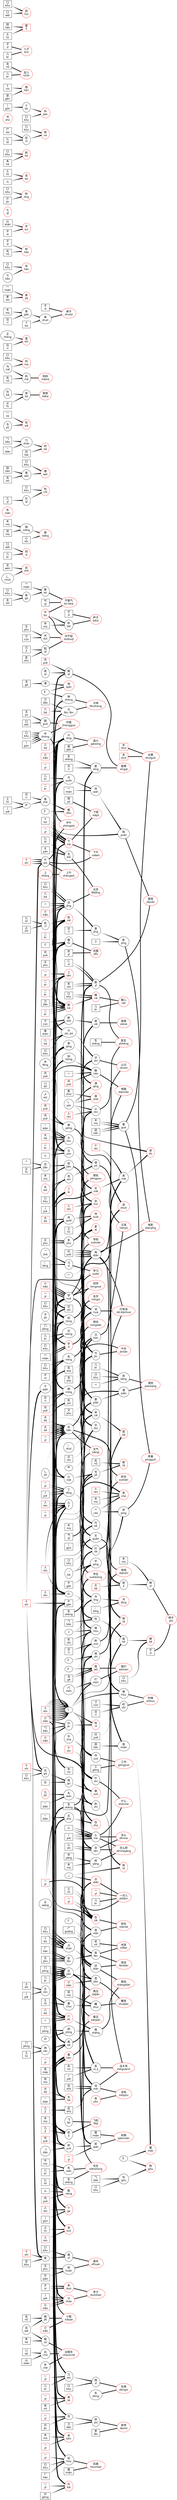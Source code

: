 ﻿// Alan Davies alan@hskhsk.com
// Graph: dnw/dnw_hsk1_v12
// Generated: 2013-04-09 23:35:15 UTC-7
digraph G {

graph [overlap=false rankdir=LR]
node [fontname="Arial Unicode MS" penwidth=1.3 fontsize=18 margin="0.1,0.05"]
// Nodes

node一 [color="red" shape="box" margin="0.15,0.05" label="一\nyī"]
node丁 [color="black" label="丁\ndīng"]
node打 [color="black" label="打\ndá"]
node打电话 [color="red" label="打电话\ndǎ diànhuà"]
node可 [color="black" label="可\nkĕ"]
node奇 [color="black" label="奇\njī"]
node椅 [color="black" label="椅\nyĭ"]
node椅子 [color="red" label="椅子\nyǐzi"]
node兀 [color="black" label="兀\nwù"]
node西 [color="black" label="西\nxī"]
node东西 [color="red" label="东西\ndōngxi"]
node来 [color="red" label="来\nlái"]
node帀 [color="black" label="帀\n"]
node师 [color="black" label="师\nshī"]
node老师 [color="red" label="老师\nlǎoshī"]
node天 [color="black" label="天\ntiān"]
node明天 [color="red" label="明天\nmíngtiān"]
node关 [color="black" label="关\nguān"]
node没关系 [color="red" label="没关系\nméiguānxi"]
node昨天 [color="red" label="昨天\nzuótiān"]
node天气 [color="red" label="天气\ntiānqì"]
node今天 [color="red" label="今天\njīntiān"]
node在 [color="red" label="在\nzài"]
node现在 [color="red" label="现在\nxiànzài"]
node下 [color="red" label="下\nxià"]
node下午 [color="red" label="下午\nxiàwǔ"]
node下雨 [color="red" label="下雨\nxiàyǔ"]
node再 [color="black" label="再\nzài"]
node再见 [color="red" label="再见\nzàijiàn"]
node同 [color="black" label="同\ntóng"]
node同学 [color="red" label="同学\ntóngxué"]
node本 [color="red" label="本\nběn"]
node三 [color="red" label="三\nsān"]
node干 [color="black" shape="box" margin="0.15,0.05" label="干\ngān"]
node平 [color="black" label="平\npíng"]
node苹 [color="black" label="苹\npíng"]
node苹果 [color="red" label="苹果\npíngguǒ"]
node兴 [color="black" label="兴\nxīng"]
node高兴 [color="red" label="高兴\ngāoxìng"]
node前 [color="black" label="前\nqián"]
node前面 [color="red" label="前面\nqiánmiàn"]
node一点儿 [color="red" label="一点儿\nyìdiǎnr"]
node后 [color="black" label="后\nhòu"]
node后面 [color="red" label="后面\nhòumian"]
node开 [color="red" label="开\nkāi"]
node亼 [color="black" label="亼\njí"]
node今 [color="black" label="今\njīn"]
node令 [color="black" label="令\nlíng"]
node冷 [color="red" label="冷\nlěng"]
node生 [color="black" shape="box" margin="0.15,0.05" label="生\nshēng"]
node医生 [color="red" label="医生\nyīshēng"]
node先生 [color="red" label="先生\nxiānsheng"]
node星 [color="black" label="星\nxīng"]
node星期 [color="red" label="星期\nxīngqī"]
node学生 [color="red" label="学生\nxuésheng"]
node水果radical水 [color="red" shape="box" margin="0.15,0.05" label="水\nshuǐ"]
node果radical田 [color="black" shape="box" margin="0.15,0.05" label="田\ntián"]
node果radical木 [color="black" shape="box" margin="0.15,0.05" label="木\nmù"]
node果 [color="black" label="果\nguŏ"]
node水果 [color="red" label="水果\nshuǐguǒ"]
node什radical十 [color="red" shape="box" margin="0.15,0.05" label="十\nshí"]
node亻radical人 [color="red" shape="box" margin="0.15,0.05" label="人\nrén"]
node亻 [color="black" label="亻\n"]
node什 [color="black" label="什\nshí"]
node么radical丿 [color="black" shape="box" margin="0.15,0.05" label="丿\npiĕ"]
node么radical厶 [color="black" shape="box" margin="0.15,0.05" label="厶\n"]
node么 [color="black" label="么\nme"]
node什么 [color="red" label="什么\nshénme"]
node钅 [color="black" label="钅\n"]
node中radical丨 [color="black" shape="box" margin="0.15,0.05" label="丨\ngŭn"]
node中radical口 [color="black" shape="box" margin="0.15,0.05" label="口\nkǒu"]
node中 [color="black" label="中\nzhōng"]
node钟 [color="black" label="钟\nzhōng"]
node分radical刀 [color="black" shape="box" margin="0.15,0.05" label="刀\ndāo"]
node分radical八 [color="red" shape="box" margin="0.15,0.05" label="八\nbā"]
node分 [color="black" label="分\nfēn, fèn"]
node分钟 [color="red" label="分钟\nfēnzhōng"]
node客radical宀 [color="black" shape="box" margin="0.15,0.05" label="宀\nmián"]
node各radical口 [color="black" shape="box" margin="0.15,0.05" label="口\nkǒu"]
node各radical夂 [color="black" shape="box" margin="0.15,0.05" label="夂\nzhĭ"]
node各 [color="black" label="各\ngè"]
node客 [color="black" label="客\nkè"]
node不 [color="red" label="不\nbù"]
node不客气radical气 [color="black" shape="box" margin="0.15,0.05" label="气\nqì"]
node不客气 [color="red" label="不客气\nbú kèqi"]
node此radical止 [color="black" shape="box" margin="0.15,0.05" label="止\nzhĭ"]
node此radical匕 [color="black" shape="box" margin="0.15,0.05" label="匕\nbĭ"]
node此 [color="black" label="此\ncĭ"]
node些radical二 [color="red" shape="box" margin="0.15,0.05" label="二\nèr"]
node些 [color="red" label="些\nxiē"]
node多radical夕 [color="black" shape="box" margin="0.15,0.05" label="夕\nxī"]
node多 [color="red" label="多\nduō"]
node多少 [color="red" label="多少\nduōshao"]
node喝radical口 [color="black" shape="box" margin="0.15,0.05" label="口\nkǒu"]
node曷radical曰 [color="black" shape="box" margin="0.15,0.05" label="曰\nyuē"]
node匃radical勹 [color="black" shape="box" margin="0.15,0.05" label="勹\nbāo"]
node乚 [color="black" label="乚\nyà"]
node亾radical人 [color="red" shape="box" margin="0.15,0.05" label="人\nrén"]
node亾 [color="black" label="亾\n"]
node匃 [color="black" label="匃\n"]
node曷 [color="black" label="曷\nhé"]
node喝 [color="red" label="喝\nhē"]
node我radical戈 [color="black" shape="box" margin="0.15,0.05" label="戈\ngē"]
node扌 [color="black" label="扌\n"]
node我 [color="red" label="我\nwǒ"]
node门 [color="black" label="门\nmén"]
node亻radical人 [color="red" shape="box" margin="0.15,0.05" label="人\nrén"]
node们 [color="black" label="们\nmen"]
node我们 [color="red" label="我们\nwǒmen"]
node机radical木 [color="black" shape="box" margin="0.15,0.05" label="木\nmù"]
node机radical几 [color="red" shape="box" margin="0.15,0.05" label="几\njǐ"]
node机 [color="black" label="机\njī"]
node飞 [color="black" label="飞\nfēi"]
node飞机 [color="red" label="飞机\nfēijī"]
node讠 [color="black" label="讠\nyán"]
node认radical人 [color="red" shape="box" margin="0.15,0.05" label="人\nrén"]
node认 [color="black" label="认\nrèn"]
node只radical口 [color="black" shape="box" margin="0.15,0.05" label="口\nkǒu"]
node只radical八 [color="red" shape="box" margin="0.15,0.05" label="八\nbā"]
node只 [color="black" label="只\nzhī, zhǐ"]
node识 [color="black" label="识\nshí"]
node认识 [color="red" label="认识\nrènshi"]
node东 [color="black" label="东\ndōng"]
node兀radical一 [color="red" shape="box" margin="0.15,0.05" label="一\nyī"]
node兀radical儿 [color="black" shape="box" margin="0.15,0.05" label="儿\nér"]
node西radical口 [color="black" shape="box" margin="0.15,0.05" label="口\nkǒu"]
node覀 [color="black" label="覀\n"]
node票radical示 [color="black" shape="box" margin="0.15,0.05" label="示\nshì"]
node票 [color="black" label="票\npiào"]
node氵 [color="black" label="氵\nshuĭ"]
node漂 [color="black" label="漂\npiāo"]
node亮radical亠 [color="black" shape="box" margin="0.15,0.05" label="亠\n"]
node亮radical口 [color="black" shape="box" margin="0.15,0.05" label="口\nkǒu"]
node亮radical儿 [color="black" shape="box" margin="0.15,0.05" label="儿\nér"]
node亮 [color="black" label="亮\nliàng"]
node漂亮 [color="red" label="漂亮\npiàoliang"]
node京radical亠 [color="black" shape="box" margin="0.15,0.05" label="亠\n"]
node京radical口 [color="black" shape="box" margin="0.15,0.05" label="口\nkǒu"]
node京radical小 [color="red" shape="box" margin="0.15,0.05" label="小\nxiǎo"]
node京 [color="black" label="京\njīng"]
node北radical匕 [color="black" shape="box" margin="0.15,0.05" label="匕\nbĭ"]
node北radical爿 [color="black" shape="box" margin="0.15,0.05" label="爿\npán"]
node北 [color="black" label="北\nbĕi"]
node北京 [color="red" label="北京\nBěijīng"]
node影radical彡 [color="black" shape="box" margin="0.15,0.05" label="彡\n"]
node景radical日 [color="black" shape="box" margin="0.15,0.05" label="日\nrì"]
node京radical亠 [color="black" shape="box" margin="0.15,0.05" label="亠\n"]
node京radical口 [color="black" shape="box" margin="0.15,0.05" label="口\nkǒu"]
node京radical小 [color="red" shape="box" margin="0.15,0.05" label="小\nxiǎo"]
node景 [color="black" label="景\njĭng"]
node影 [color="black" label="影\nyĭng"]
node电radical曰 [color="black" shape="box" margin="0.15,0.05" label="曰\nyuē"]
node电 [color="black" label="电\ndiàn"]
node电影 [color="red" label="电影\ndiànyǐng"]
node天radical一 [color="red" shape="box" margin="0.15,0.05" label="一\nyī"]
node天radical大 [color="red" shape="box" margin="0.15,0.05" label="大\ndà"]
node天气radical气 [color="black" shape="box" margin="0.15,0.05" label="气\nqì"]
node水 [color="red" shape="box" margin="0.15,0.05" label="水\nshuǐ"]
node艹 [color="black" label="艹\ncăo"]
node茶radical木 [color="black" shape="box" margin="0.15,0.05" label="木\nmù"]
node茶radical人 [color="red" shape="box" margin="0.15,0.05" label="人\nrén"]
node茶 [color="red" label="茶\nchá"]
node见radical冂 [color="black" shape="box" margin="0.15,0.05" label="冂\njiōng"]
node见radical儿 [color="black" shape="box" margin="0.15,0.05" label="儿\nér"]
node见 [color="black" label="见\njiàn"]
node王 [color="black" label="王\nwáng"]
node现 [color="black" label="现\nxiàn"]
node在radical一 [color="red" shape="box" margin="0.15,0.05" label="一\nyī"]
node亻radical人 [color="red" shape="box" margin="0.15,0.05" label="人\nrén"]
node在radical土 [color="black" shape="box" margin="0.15,0.05" label="土\ntŭ"]
node同radical一 [color="red" shape="box" margin="0.15,0.05" label="一\nyī"]
node同radical口 [color="black" shape="box" margin="0.15,0.05" label="口\nkǒu"]
node同radical冂 [color="black" shape="box" margin="0.15,0.05" label="冂\njiōng"]
node孑 [color="black" label="孑\njié"]
node学radical小 [color="red" shape="box" margin="0.15,0.05" label="小\nxiǎo"]
node学 [color="black" label="学\nxué"]
node太radical大 [color="red" shape="box" margin="0.15,0.05" label="大\ndà"]
node太radical丶 [color="black" shape="box" margin="0.15,0.05" label="丶\ndiăn"]
node太 [color="red" label="太\ntài"]
node医radical匸 [color="black" shape="box" margin="0.15,0.05" label="匸\nxì"]
node医radical矢 [color="black" shape="box" margin="0.15,0.05" label="矢\nshĭ"]
node医 [color="black" label="医\nyī"]
node医生radical生 [color="black" shape="box" margin="0.15,0.05" label="生\nshēng"]
node午radical十 [color="red" shape="box" margin="0.15,0.05" label="十\nshí"]
node午 [color="black" label="午\nwŭ"]
node下radical一 [color="red" shape="box" margin="0.15,0.05" label="一\nyī"]
node下radical卜 [color="black" shape="box" margin="0.15,0.05" label="卜\nbŭ"]
node有 [color="red" label="有\nyǒu"]
node没有 [color="red" label="没有\nméiyǒu"]
node脑radical月 [color="red" shape="box" margin="0.15,0.05" label="月\nyuè"]
node脑radical亠 [color="black" shape="box" margin="0.15,0.05" label="亠\n"]
node凶radical凵 [color="black" shape="box" margin="0.15,0.05" label="凵\nqū"]
node乄 [color="black" label="乄\nwŭ"]
node凶 [color="black" label="凶\nxiōng"]
node脑 [color="black" label="脑\nnăo"]
node电radical曰 [color="black" shape="box" margin="0.15,0.05" label="曰\nyuē"]
node电脑 [color="red" label="电脑\ndiànnǎo"]
node午radical十 [color="red" shape="box" margin="0.15,0.05" label="十\nshí"]
node中radical丨 [color="black" shape="box" margin="0.15,0.05" label="丨\ngŭn"]
node中radical口 [color="black" shape="box" margin="0.15,0.05" label="口\nkǒu"]
node中午 [color="red" label="中午\nzhōngwǔ"]
node犭 [color="black" label="犭\n"]
node句radical勹 [color="black" shape="box" margin="0.15,0.05" label="勹\nbāo"]
node句radical口 [color="black" shape="box" margin="0.15,0.05" label="口\nkǒu"]
node句 [color="black" label="句\ngōu"]
node狗 [color="red" label="狗\ngǒu"]
node这radical文 [color="black" shape="box" margin="0.15,0.05" label="文\nwén"]
node辶 [color="black" label="辶\nchuò"]
node这 [color="red" label="这\nzhè"]
node四radical囗 [color="black" shape="box" margin="0.15,0.05" label="囗\nwéi"]
node四radical儿 [color="black" shape="box" margin="0.15,0.05" label="儿\nér"]
node四 [color="red" label="四\nsì"]
node衣服radical衣 [color="black" shape="box" margin="0.15,0.05" label="衣\nyī"]
node服radical卩 [color="black" shape="box" margin="0.15,0.05" label="卩\n"]
node服radical月 [color="red" shape="box" margin="0.15,0.05" label="月\nyuè"]
node服radical又 [color="black" shape="box" margin="0.15,0.05" label="又\nyòu"]
node服 [color="black" label="服\nfú"]
node衣服 [color="red" label="衣服\nyīfu"]
node么radical丿 [color="black" shape="box" margin="0.15,0.05" label="丿\npiĕ"]
node么radical厶 [color="black" shape="box" margin="0.15,0.05" label="厶\n"]
node样radical木 [color="black" shape="box" margin="0.15,0.05" label="木\nmù"]
node样radical羊 [color="black" shape="box" margin="0.15,0.05" label="羊\nyáng"]
node样 [color="black" label="样\nyàng"]
node怎radical心 [color="black" shape="box" margin="0.15,0.05" label="心\nxīn"]
node乍 [color="black" label="乍\nzhà"]
node怎 [color="black" label="怎\nzĕn"]
node怎么样 [color="red" label="怎么样\nzěnmeyàng"]
node乛 [color="black" label="乛\nzhé"]
node头radical大 [color="red" shape="box" margin="0.15,0.05" label="大\ndà"]
node头radical丶 [color="black" shape="box" margin="0.15,0.05" label="丶\ndiăn"]
node头 [color="black" label="头\ntóu"]
node买 [color="red" label="买\nmǎi"]
node卖 [color="black" label="卖\nmài"]
node读 [color="red" label="读\ndú"]
node相radical木 [color="black" shape="box" margin="0.15,0.05" label="木\nmù"]
node相radical目 [color="black" shape="box" margin="0.15,0.05" label="目\nmù"]
node相 [color="black" label="相\nxiāng"]
node想radical心 [color="black" shape="box" margin="0.15,0.05" label="心\nxīn"]
node想 [color="red" label="想\nxiǎng"]
node汉radical又 [color="black" shape="box" margin="0.15,0.05" label="又\nyòu"]
node汉 [color="black" label="汉\nhàn"]
node吾radical口 [color="black" shape="box" margin="0.15,0.05" label="口\nkǒu"]
node五 [color="red" label="五\nwǔ"]
node吾 [color="black" label="吾\nwú"]
node语 [color="black" label="语\nyŭ"]
node汉语 [color="red" label="汉语\nHànyǔ"]
node年 [color="red" label="年\nnián"]
node亻radical人 [color="red" shape="box" margin="0.15,0.05" label="人\nrén"]
node亻radical人 [color="red" shape="box" margin="0.15,0.05" label="人\nrén"]
node2 [color="black" label="2\n"]
node侯radical矢 [color="black" shape="box" margin="0.15,0.05" label="矢\nshĭ"]
node侯 [color="black" label="侯\nhóu"]
node候 [color="black" label="候\nhòu"]
node时radical寸 [color="black" shape="box" margin="0.15,0.05" label="寸\ncùn"]
node时radical日 [color="black" shape="box" margin="0.15,0.05" label="日\nrì"]
node时 [color="black" label="时\nshí"]
node时候 [color="red" label="时候\nshíhou"]
node期radical月 [color="red" shape="box" margin="0.15,0.05" label="月\nyuè"]
node其 [color="black" label="其\nqí"]
node期 [color="black" label="期\nqī"]
node星radical日 [color="black" shape="box" margin="0.15,0.05" label="日\nrì"]
node星radical生 [color="black" shape="box" margin="0.15,0.05" label="生\nshēng"]
node吃radical口 [color="black" shape="box" margin="0.15,0.05" label="口\nkǒu"]
node乞radical乙 [color="black" shape="box" margin="0.15,0.05" label="乙\nyǐ"]
node乞 [color="black" label="乞\nqĭ"]
node吃 [color="red" label="吃\nchī"]
node喂radical口 [color="black" shape="box" margin="0.15,0.05" label="口\nkǒu"]
node畏radical田 [color="black" shape="box" margin="0.15,0.05" label="田\ntián"]
node畏radical氏 [color="black" shape="box" margin="0.15,0.05" label="氏\nshì"]
node畏 [color="black" label="畏\nwèi"]
node喂 [color="red" label="喂\nwéi"]
node勺radical勹 [color="black" shape="box" margin="0.15,0.05" label="勹\nbāo"]
node勺radical丶 [color="black" shape="box" margin="0.15,0.05" label="丶\ndiăn"]
node勺 [color="black" label="勺\nsháo"]
node的radical白 [color="black" shape="box" margin="0.15,0.05" label="白\nbái"]
node的 [color="red" label="的\nde"]
node没radical殳 [color="black" shape="box" margin="0.15,0.05" label="殳\nshū"]
node没 [color="black" label="没\nméi"]
node天radical一 [color="red" shape="box" margin="0.15,0.05" label="一\nyī"]
node天radical大 [color="red" shape="box" margin="0.15,0.05" label="大\ndà"]
node丷 [color="black" label="丷\nbā"]
node系radical糸 [color="black" shape="box" margin="0.15,0.05" label="糸\nmì"]
node系radical丿 [color="black" shape="box" margin="0.15,0.05" label="丿\npiĕ"]
node系 [color="black" label="系\nxì, jì"]
node下radical一 [color="red" shape="box" margin="0.15,0.05" label="一\nyī"]
node下radical卜 [color="black" shape="box" margin="0.15,0.05" label="卜\nbŭ"]
node下雨radical雨 [color="black" shape="box" margin="0.15,0.05" label="雨\nyŭ"]
node下radical一 [color="red" shape="box" margin="0.15,0.05" label="一\nyī"]
node下radical卜 [color="black" shape="box" margin="0.15,0.05" label="卜\nbŭ"]
node二 [color="red" shape="box" margin="0.15,0.05" label="二\nèr"]
node那 [color="red" label="那\nnà"]
node哪 [color="red" label="哪\nnǎ"]
node哪儿 [color="red" label="哪儿\nnǎr"]
node元 [color="black" label="元\nyuán"]
node完 [color="black" label="完\nwán"]
node院 [color="black" label="院\nyuàn"]
node医院 [color="red" label="医院\nyīyuàn"]
node云 [color="black" label="云\nyún"]
node会 [color="red" label="会\nhuì"]
node示 [color="black" shape="box" margin="0.15,0.05" label="示\nshì"]
node小 [color="red" shape="box" margin="0.15,0.05" label="小\nxiǎo"]
node学校 [color="red" label="学校\nxuéxiào"]
node学习 [color="red" label="学习\nxuéxí"]
node觉 [color="black" label="觉\njiào"]
node睡觉 [color="red" label="睡觉\nshuìjiào"]
node少 [color="red" label="少\nshǎo"]
node尔 [color="black" label="尔\nĕr"]
node你 [color="red" label="你\nnǐ"]
node糸 [color="black" shape="box" margin="0.15,0.05" label="糸\nmì"]
node小姐 [color="red" label="小姐\nxiǎojie"]
node写radical冖 [color="black" shape="box" margin="0.15,0.05" label="冖\nmì"]
node与 [color="black" label="与\nyǔ"]
node写 [color="red" label="写\nxiě"]
node巴 [color="black" label="巴\nbā"]
node爸radical父 [color="black" shape="box" margin="0.15,0.05" label="父\nfù"]
node爸 [color="black" label="爸\nbà"]
node爸爸 [color="red" label="爸爸\nbàba"]
node吗radical口 [color="black" shape="box" margin="0.15,0.05" label="口\nkǒu"]
node马 [color="black" label="马\nmǎ"]
node吗 [color="red" label="吗\nma"]
node电radical曰 [color="black" shape="box" margin="0.15,0.05" label="曰\nyuē"]
node见radical冂 [color="black" shape="box" margin="0.15,0.05" label="冂\njiōng"]
node见radical儿 [color="black" shape="box" margin="0.15,0.05" label="儿\nér"]
node礻 [color="black" label="礻\n"]
node视 [color="black" label="视\nshì"]
node电视 [color="red" label="电视\ndiànshì"]
node先radical牛 [color="black" shape="box" margin="0.15,0.05" label="牛\nniú"]
node先radical儿 [color="black" shape="box" margin="0.15,0.05" label="儿\nér"]
node先 [color="black" label="先\nxiān"]
node先生radical生 [color="black" shape="box" margin="0.15,0.05" label="生\nshēng"]
node见radical冂 [color="black" shape="box" margin="0.15,0.05" label="冂\njiōng"]
node见radical儿 [color="black" shape="box" margin="0.15,0.05" label="儿\nér"]
node看radical毛 [color="black" shape="box" margin="0.15,0.05" label="毛\nmáo"]
node看radical目 [color="black" shape="box" margin="0.15,0.05" label="目\nmù"]
node看 [color="red" label="看\nkàn"]
node看见 [color="red" label="看见\nkànjiàn"]
node云radical二 [color="red" shape="box" margin="0.15,0.05" label="二\nèr"]
node云radical厶 [color="black" shape="box" margin="0.15,0.05" label="厶\n"]
node会radical人 [color="red" shape="box" margin="0.15,0.05" label="人\nrén"]
node见radical冂 [color="black" shape="box" margin="0.15,0.05" label="冂\njiōng"]
node见radical儿 [color="black" shape="box" margin="0.15,0.05" label="儿\nér"]
node冉radical冂 [color="black" shape="box" margin="0.15,0.05" label="冂\njiōng"]
node冉radical土 [color="black" shape="box" margin="0.15,0.05" label="土\ntŭ"]
node冉 [color="black" label="冉\nrăn"]
node再radical一 [color="red" shape="box" margin="0.15,0.05" label="一\nyī"]
node朋radical月 [color="red" shape="box" margin="0.15,0.05" label="月\nyuè"]
node朋 [color="black" label="朋\npéng"]
node友radical又 [color="black" shape="box" margin="0.15,0.05" label="又\nyòu"]
node友 [color="black" label="友\nyŏu"]
node朋友 [color="red" label="朋友\npéngyou"]
node正 [color="black" label="正\nzhèng"]
node是radical日 [color="black" shape="box" margin="0.15,0.05" label="日\nrì"]
node是 [color="red" label="是\nshì"]
node名radical口 [color="black" shape="box" margin="0.15,0.05" label="口\nkǒu"]
node名radical夕 [color="black" shape="box" margin="0.15,0.05" label="夕\nxī"]
node名 [color="black" label="名\nmíng"]
node字radical宀 [color="black" shape="box" margin="0.15,0.05" label="宀\nmián"]
node字 [color="red" label="字\nzì"]
node名字 [color="red" label="名字\nmíngzi"]
node桌子radical子 [color="black" shape="box" margin="0.15,0.05" label="子\nzĭ"]
node杲radical木 [color="black" shape="box" margin="0.15,0.05" label="木\nmù"]
node杲radical日 [color="black" shape="box" margin="0.15,0.05" label="日\nrì"]
node杲 [color="black" label="杲\ngăo"]
node桌radical卜 [color="black" shape="box" margin="0.15,0.05" label="卜\nbŭ"]
node桌 [color="black" label="桌\nzhuō"]
node桌子 [color="red" label="桌子\nzhuōzi"]
node家radical宀 [color="black" shape="box" margin="0.15,0.05" label="宀\nmián"]
node家radical豕 [color="black" shape="box" margin="0.15,0.05" label="豕\nshĭ"]
node家 [color="red" label="家\njiā"]
node国radical玉 [color="black" shape="box" margin="0.15,0.05" label="玉\nyù"]
node国radical囗 [color="black" shape="box" margin="0.15,0.05" label="囗\nwéi"]
node国 [color="black" label="国\nguó"]
node中radical丨 [color="black" shape="box" margin="0.15,0.05" label="丨\ngŭn"]
node中radical口 [color="black" shape="box" margin="0.15,0.05" label="口\nkǒu"]
node中国 [color="red" label="中国\nZhōngguó"]
node姐radical女 [color="black" shape="box" margin="0.15,0.05" label="女\nnǚ"]
node且 [color="black" label="且\nqiĕ"]
node姐 [color="black" label="姐\njiĕ"]
node小姐radical小 [color="red" shape="box" margin="0.15,0.05" label="小\nxiǎo"]
node十 [color="red" shape="box" margin="0.15,0.05" label="十\nshí"]
node千 [color="black" label="千\nqiān"]
node舌 [color="black" shape="box" margin="0.15,0.05" label="舌\nshé"]
node话 [color="black" label="话\nhuà"]
node古 [color="black" label="古\ngŭ"]
node故 [color="black" label="故\ngù"]
node做 [color="red" label="做\nzuò"]
node上午 [color="red" label="上午\nshàngwǔ"]
node壴 [color="black" label="壴\n"]
node喜 [color="black" label="喜\nxĭ"]
node喜欢 [color="red" label="喜欢\nxǐhuan"]
node号radical口 [color="black" shape="box" margin="0.15,0.05" label="口\nkǒu"]
node丂 [color="black" label="丂\nkăo"]
node号 [color="red" label="号\nhào"]
node占radical口 [color="black" shape="box" margin="0.15,0.05" label="口\nkǒu"]
node占radical卜 [color="black" shape="box" margin="0.15,0.05" label="卜\nbŭ"]
node占 [color="black" label="占\nzhàn"]
node店radical广 [color="black" shape="box" margin="0.15,0.05" label="广\nguăng"]
node店 [color="black" label="店\ndiàn"]
node六radical亠 [color="black" shape="box" margin="0.15,0.05" label="亠\n"]
node六radical八 [color="red" shape="box" margin="0.15,0.05" label="八\nbā"]
node六 [color="red" label="六\nliù"]
node㕣 [color="black" label="㕣\n"]
node冏radical冂 [color="black" shape="box" margin="0.15,0.05" label="冂\njiōng"]
node冏 [color="black" label="冏\njiŏng"]
node商 [color="black" label="商\nshāng"]
node商店 [color="red" label="商店\nshāngdiàn"]
node老师radical老 [color="black" shape="box" margin="0.15,0.05" label="老\nlǎo"]
node师radical刀 [color="black" shape="box" margin="0.15,0.05" label="刀\ndāo"]
node帀radical一 [color="red" shape="box" margin="0.15,0.05" label="一\nyī"]
node帀radical巾 [color="black" shape="box" margin="0.15,0.05" label="巾\njīn"]
node校radical木 [color="black" shape="box" margin="0.15,0.05" label="木\nmù"]
node交radical亠 [color="black" shape="box" margin="0.15,0.05" label="亠\n"]
node交radical父 [color="black" shape="box" margin="0.15,0.05" label="父\nfù"]
node交 [color="black" label="交\njiāo"]
node校 [color="black" label="校\njiào"]
node学radical小 [color="red" shape="box" margin="0.15,0.05" label="小\nxiǎo"]
node那radical刀 [color="black" shape="box" margin="0.15,0.05" label="刀\ndāo"]
node阝 [color="black" label="阝\n"]
node那radical二 [color="red" shape="box" margin="0.15,0.05" label="二\nèr"]
node习radical冫 [color="black" shape="box" margin="0.15,0.05" label="冫\nbīng"]
node习 [color="black" label="习\nxí"]
node学radical小 [color="red" shape="box" margin="0.15,0.05" label="小\nxiǎo"]
node午radical十 [color="red" shape="box" margin="0.15,0.05" label="十\nshí"]
node上 [color="red" label="上\nshàng"]
node少radical小 [color="red" shape="box" margin="0.15,0.05" label="小\nxiǎo"]
node少radical丿 [color="black" shape="box" margin="0.15,0.05" label="丿\npiĕ"]
node多radical夕 [color="black" shape="box" margin="0.15,0.05" label="夕\nxī"]
node杯子radical子 [color="black" shape="box" margin="0.15,0.05" label="子\nzĭ"]
node杯radical木 [color="black" shape="box" margin="0.15,0.05" label="木\nmù"]
node杯 [color="black" label="杯\nbēi"]
node杯子 [color="red" label="杯子\nbēizi"]
node么radical丿 [color="black" shape="box" margin="0.15,0.05" label="丿\npiĕ"]
node么radical厶 [color="black" shape="box" margin="0.15,0.05" label="厶\n"]
node怎radical心 [color="black" shape="box" margin="0.15,0.05" label="心\nxīn"]
node怎么 [color="red" label="怎么\nzěnme"]
node来radical一 [color="red" shape="box" margin="0.15,0.05" label="一\nyī"]
node来radical米 [color="black" shape="box" margin="0.15,0.05" label="米\nmǐ"]
node耂radical土 [color="black" shape="box" margin="0.15,0.05" label="土\ntŭ"]
node耂radical丿 [color="black" shape="box" margin="0.15,0.05" label="丿\npiĕ"]
node耂 [color="black" label="耂\n"]
node者radical日 [color="black" shape="box" margin="0.15,0.05" label="日\nrì"]
node者 [color="black" label="者\nzhĕ"]
node都 [color="red" label="都\ndōu"]
node六radical亠 [color="black" shape="box" margin="0.15,0.05" label="亠\n"]
node六radical八 [color="red" shape="box" margin="0.15,0.05" label="八\nbā"]
node欢radical又 [color="black" shape="box" margin="0.15,0.05" label="又\nyòu"]
node欢radical欠 [color="black" shape="box" margin="0.15,0.05" label="欠\nqiàn"]
node欢 [color="black" label="欢\nhuān"]
node喜radical口 [color="black" shape="box" margin="0.15,0.05" label="口\nkǒu"]
node壴radical十 [color="red" shape="box" margin="0.15,0.05" label="十\nshí"]
node壴radical豆 [color="black" shape="box" margin="0.15,0.05" label="豆\ndòu"]
node天radical一 [color="red" shape="box" margin="0.15,0.05" label="一\nyī"]
node天radical大 [color="red" shape="box" margin="0.15,0.05" label="大\ndà"]
node亼radical一 [color="red" shape="box" margin="0.15,0.05" label="一\nyī"]
node亼radical人 [color="red" shape="box" margin="0.15,0.05" label="人\nrén"]
node米饭radical米 [color="black" shape="box" margin="0.15,0.05" label="米\nmǐ"]
node饣 [color="black" label="饣\n"]
node反radical又 [color="black" shape="box" margin="0.15,0.05" label="又\nyòu"]
node反radical厂 [color="black" shape="box" margin="0.15,0.05" label="厂\nhăn"]
node反 [color="black" label="反\nfăn"]
node饭 [color="black" label="饭\nfàn"]
node米饭 [color="red" label="米饭\nmǐfàn"]
node她radical女 [color="black" shape="box" margin="0.15,0.05" label="女\nnǚ"]
node也radical丨 [color="black" shape="box" margin="0.15,0.05" label="丨\ngŭn"]
node乜 [color="black" label="乜\nmiē"]
node也 [color="black" label="也\nyě"]
node她 [color="red" label="她\ntā"]
node话radical舌 [color="black" shape="box" margin="0.15,0.05" label="舌\nshé"]
node丁radical一 [color="red" shape="box" margin="0.15,0.05" label="一\nyī"]
node丁radical亅 [color="black" shape="box" margin="0.15,0.05" label="亅\njué"]
node电radical曰 [color="black" shape="box" margin="0.15,0.05" label="曰\nyuē"]
node好radical子 [color="black" shape="box" margin="0.15,0.05" label="子\nzĭ"]
node好radical女 [color="black" shape="box" margin="0.15,0.05" label="女\nnǚ"]
node好 [color="red" label="好\nhǎo"]
node岁radical山 [color="black" shape="box" margin="0.15,0.05" label="山\nshān"]
node岁radical夕 [color="black" shape="box" margin="0.15,0.05" label="夕\nxī"]
node岁 [color="red" label="岁\nsuì"]
node开radical一 [color="red" shape="box" margin="0.15,0.05" label="一\nyī"]
node开radical廾 [color="black" shape="box" margin="0.15,0.05" label="廾\ngŏng"]
node哪radical口 [color="black" shape="box" margin="0.15,0.05" label="口\nkǒu"]
node那radical刀 [color="black" shape="box" margin="0.15,0.05" label="刀\ndāo"]
node那radical二 [color="red" shape="box" margin="0.15,0.05" label="二\nèr"]
node哪儿radical儿 [color="black" shape="box" margin="0.15,0.05" label="儿\nér"]
node字radical宀 [color="black" shape="box" margin="0.15,0.05" label="宀\nmián"]
node对radical又 [color="black" shape="box" margin="0.15,0.05" label="又\nyòu"]
node对radical寸 [color="black" shape="box" margin="0.15,0.05" label="寸\ncùn"]
node对 [color="black" label="对\nduì"]
node起radical己 [color="black" shape="box" margin="0.15,0.05" label="己\njĭ"]
node起radical走 [color="black" shape="box" margin="0.15,0.05" label="走\nzǒu"]
node起 [color="black" label="起\nqĭ"]
node对不起 [color="red" label="对不起\nduìbuqǐ"]
node月 [color="red" shape="box" margin="0.15,0.05" label="月\nyuè"]
node明 [color="black" label="明\nmíng"]
node青 [color="black" label="青\nqīng"]
node请 [color="red" label="请\nqǐng"]
node刖 [color="black" label="刖\nyuè"]
node能 [color="red" label="能\nnéng"]
node七 [color="red" label="七\nqī"]
node听radical口 [color="black" shape="box" margin="0.15,0.05" label="口\nkǒu"]
node听radical斤 [color="black" shape="box" margin="0.15,0.05" label="斤\njīn"]
node听 [color="red" label="听\ntīng"]
node妈radical女 [color="black" shape="box" margin="0.15,0.05" label="女\nnǚ"]
node妈 [color="black" label="妈\nmā"]
node妈妈 [color="red" label="妈妈\nmāma"]
node壬radical士 [color="black" shape="box" margin="0.15,0.05" label="士\nshì"]
node壬radical丿 [color="black" shape="box" margin="0.15,0.05" label="丿\npiĕ"]
node壬 [color="black" label="壬\nrén"]
node垂radical土 [color="black" shape="box" margin="0.15,0.05" label="土\ntŭ"]
node垂 [color="black" label="垂\nchuí"]
node睡radical目 [color="black" shape="box" margin="0.15,0.05" label="目\nmù"]
node睡 [color="black" label="睡\nshuì"]
node见radical冂 [color="black" shape="box" margin="0.15,0.05" label="冂\njiōng"]
node见radical儿 [color="black" shape="box" margin="0.15,0.05" label="儿\nér"]
node觉radical小 [color="red" shape="box" margin="0.15,0.05" label="小\nxiǎo"]
node在radical一 [color="red" shape="box" margin="0.15,0.05" label="一\nyī"]
node亻radical人 [color="red" shape="box" margin="0.15,0.05" label="人\nrén"]
node在radical土 [color="black" shape="box" margin="0.15,0.05" label="土\ntŭ"]
node个radical丨 [color="black" shape="box" margin="0.15,0.05" label="丨\ngŭn"]
node个radical人 [color="red" shape="box" margin="0.15,0.05" label="人\nrén"]
node个 [color="red" label="个\nge"]
node本radical木 [color="black" shape="box" margin="0.15,0.05" label="木\nmù"]
node本radical一 [color="red" shape="box" margin="0.15,0.05" label="一\nyī"]
node戔radical戈 [color="black" shape="box" margin="0.15,0.05" label="戈\ngē"]
node戔 [color="black" label="戔\n"]
node钱 [color="red" label="钱\nqián"]
node工作radical工 [color="black" shape="box" margin="0.15,0.05" label="工\ngōng"]
node亻radical人 [color="red" shape="box" margin="0.15,0.05" label="人\nrén"]
node作 [color="black" label="作\nzuò"]
node工作 [color="red" label="工作\ngōngzuò"]
node平radical干 [color="black" shape="box" margin="0.15,0.05" label="干\ngān"]
node果radical田 [color="black" shape="box" margin="0.15,0.05" label="田\ntián"]
node果radical木 [color="black" shape="box" margin="0.15,0.05" label="木\nmù"]
node出radical山 [color="black" shape="box" margin="0.15,0.05" label="山\nshān"]
node出radical凵 [color="black" shape="box" margin="0.15,0.05" label="凵\nqū"]
node出 [color="black" label="出\nchū"]
node租radical禾 [color="black" shape="box" margin="0.15,0.05" label="禾\nhé"]
node租 [color="black" label="租\nzū"]
node车 [color="black" label="车\nchē"]
node出租车 [color="red" label="出租车\nchūzūchē"]
node占radical口 [color="black" shape="box" margin="0.15,0.05" label="口\nkǒu"]
node占radical卜 [color="black" shape="box" margin="0.15,0.05" label="卜\nbŭ"]
node灬 [color="black" label="灬\n"]
node点 [color="red" label="点\ndiǎn"]
node去radical土 [color="black" shape="box" margin="0.15,0.05" label="土\ntŭ"]
node去radical厶 [color="black" shape="box" margin="0.15,0.05" label="厶\n"]
node去 [color="red" label="去\nqù"]
node冷radical冫 [color="black" shape="box" margin="0.15,0.05" label="冫\nbīng"]
node亼radical一 [color="red" shape="box" margin="0.15,0.05" label="一\nyī"]
node亼radical人 [color="red" shape="box" margin="0.15,0.05" label="人\nrén"]
node和radical口 [color="black" shape="box" margin="0.15,0.05" label="口\nkǒu"]
node和radical禾 [color="black" shape="box" margin="0.15,0.05" label="禾\nhé"]
node和 [color="red" label="和\nhé"]
node坐radical人 [color="red" shape="box" margin="0.15,0.05" label="人\nrén"]
node坐radical土 [color="black" shape="box" margin="0.15,0.05" label="土\ntŭ"]
node坐 [color="red" label="坐\nzuò"]
node天radical一 [color="red" shape="box" margin="0.15,0.05" label="一\nyī"]
node天radical大 [color="red" shape="box" margin="0.15,0.05" label="大\ndà"]
node昨radical日 [color="black" shape="box" margin="0.15,0.05" label="日\nrì"]
node昨 [color="black" label="昨\nzuó"]
node学生radical生 [color="black" shape="box" margin="0.15,0.05" label="生\nshēng"]
node学radical小 [color="red" shape="box" margin="0.15,0.05" label="小\nxiǎo"]
node占radical口 [color="black" shape="box" margin="0.15,0.05" label="口\nkǒu"]
node占radical卜 [color="black" shape="box" margin="0.15,0.05" label="卜\nbŭ"]
node一点儿radical一 [color="red" shape="box" margin="0.15,0.05" label="一\nyī"]
node一点儿radical儿 [color="black" shape="box" margin="0.15,0.05" label="儿\nér"]
node亻radical人 [color="red" shape="box" margin="0.15,0.05" label="人\nrén"]
node故radical攵 [color="black" shape="box" margin="0.15,0.05" label="攵\n"]
node古radical十 [color="red" shape="box" margin="0.15,0.05" label="十\nshí"]
node古radical口 [color="black" shape="box" margin="0.15,0.05" label="口\nkǒu"]
node亻radical人 [color="red" shape="box" margin="0.15,0.05" label="人\nrén"]
node尔radical勹 [color="black" shape="box" margin="0.15,0.05" label="勹\nbāo"]
node尔radical小 [color="red" shape="box" margin="0.15,0.05" label="小\nxiǎo"]
node呢radical口 [color="black" shape="box" margin="0.15,0.05" label="口\nkǒu"]
node尼radical尸 [color="black" shape="box" margin="0.15,0.05" label="尸\nshī"]
node尼radical匕 [color="black" shape="box" margin="0.15,0.05" label="匕\nbĭ"]
node尼 [color="black" label="尼\nní"]
node呢 [color="red" label="呢\nne"]
node书 [color="red" label="书\nshū"]
node丩radical丨 [color="black" shape="box" margin="0.15,0.05" label="丨\ngŭn"]
node丩 [color="black" label="丩\njiū"]
node叫radical口 [color="black" shape="box" margin="0.15,0.05" label="口\nkǒu"]
node叫 [color="red" label="叫\njiào"]
node九 [color="red" label="九\njiǔ"]
node丸radical丶 [color="black" shape="box" margin="0.15,0.05" label="丶\ndiăn"]
node丸 [color="black" label="丸\nwán"]
node执 [color="black" label="执\nzhí"]
node热 [color="red" label="热\nrè"]
node反radical又 [color="black" shape="box" margin="0.15,0.05" label="又\nyòu"]
node反radical厂 [color="black" shape="box" margin="0.15,0.05" label="厂\nhăn"]
node占radical口 [color="black" shape="box" margin="0.15,0.05" label="口\nkǒu"]
node占radical卜 [color="black" shape="box" margin="0.15,0.05" label="卜\nbŭ"]
node店radical广 [color="black" shape="box" margin="0.15,0.05" label="广\nguăng"]
node饭店 [color="red" label="饭店\nfàndiàn"]
node丰 [color="black" label="丰\nfēng"]
node青radical月 [color="red" shape="box" margin="0.15,0.05" label="月\nyuè"]
node卖radical十 [color="red" shape="box" margin="0.15,0.05" label="十\nshí"]
node头radical大 [color="red" shape="box" margin="0.15,0.05" label="大\ndà"]
node头radical丶 [color="black" shape="box" margin="0.15,0.05" label="丶\ndiăn"]
node能radical月 [color="red" shape="box" margin="0.15,0.05" label="月\nyuè"]
node能radical匕 [color="black" shape="box" margin="0.15,0.05" label="匕\nbĭ"]
node能radical厶 [color="black" shape="box" margin="0.15,0.05" label="厶\n"]
node谁radical隹 [color="black" shape="box" margin="0.15,0.05" label="隹\nzhuī"]
node谁 [color="red" label="谁\nshéi"]
node天radical一 [color="red" shape="box" margin="0.15,0.05" label="一\nyī"]
node天radical大 [color="red" shape="box" margin="0.15,0.05" label="大\ndà"]
node明radical月 [color="red" shape="box" margin="0.15,0.05" label="月\nyuè"]
node明radical日 [color="black" shape="box" margin="0.15,0.05" label="日\nrì"]
node了radical亅 [color="black" shape="box" margin="0.15,0.05" label="亅\njué"]
node了 [color="red" label="了\nle"]
node三radical一 [color="red" shape="box" margin="0.15,0.05" label="一\nyī"]
node三radical二 [color="red" shape="box" margin="0.15,0.05" label="二\nèr"]
node很radical彳 [color="black" shape="box" margin="0.15,0.05" label="彳\nchì"]
node很radical艮 [color="black" shape="box" margin="0.15,0.05" label="艮\ngĕn"]
node很 [color="red" label="很\nhěn"]
node看radical毛 [color="black" shape="box" margin="0.15,0.05" label="毛\nmáo"]
node看radical目 [color="black" shape="box" margin="0.15,0.05" label="目\nmù"]
node少radical小 [color="red" shape="box" margin="0.15,0.05" label="小\nxiǎo"]
node少radical丿 [color="black" shape="box" margin="0.15,0.05" label="丿\npiĕ"]
node医radical匸 [color="black" shape="box" margin="0.15,0.05" label="匸\nxì"]
node医radical矢 [color="black" shape="box" margin="0.15,0.05" label="矢\nshĭ"]
node完radical宀 [color="black" shape="box" margin="0.15,0.05" label="宀\nmián"]
node元radical二 [color="red" shape="box" margin="0.15,0.05" label="二\nèr"]
node元radical儿 [color="black" shape="box" margin="0.15,0.05" label="儿\nér"]
node椅子radical子 [color="black" shape="box" margin="0.15,0.05" label="子\nzĭ"]
node椅radical木 [color="black" shape="box" margin="0.15,0.05" label="木\nmù"]
node奇radical大 [color="red" shape="box" margin="0.15,0.05" label="大\ndà"]
node丁radical一 [color="red" shape="box" margin="0.15,0.05" label="一\nyī"]
node丁radical亅 [color="black" shape="box" margin="0.15,0.05" label="亅\njué"]
node可radical口 [color="black" shape="box" margin="0.15,0.05" label="口\nkǒu"]
node女儿radical女 [color="black" shape="box" margin="0.15,0.05" label="女\nnǚ"]
node女儿radical儿 [color="black" shape="box" margin="0.15,0.05" label="儿\nér"]
node女儿 [color="red" label="女儿\nnǚ'ér"]
node大 [color="red" shape="box" margin="0.15,0.05" label="大\ndà"]
node矢 [color="black" shape="box" margin="0.15,0.05" label="矢\nshĭ"]
node夬 [color="black" label="夬\nguài"]
node块 [color="red" label="块\nkuài"]
node苗radical田 [color="black" shape="box" margin="0.15,0.05" label="田\ntián"]
node苗 [color="black" label="苗\nmiáo"]
node猫 [color="red" label="猫\nmāo"]
node儿子radical子 [color="black" shape="box" margin="0.15,0.05" label="子\nzĭ"]
node儿子radical儿 [color="black" shape="box" margin="0.15,0.05" label="儿\nér"]
node儿子 [color="red" label="儿子\nérzi"]
node爫 [color="black" label="爫\n"]
node友radical又 [color="black" shape="box" margin="0.15,0.05" label="又\nyòu"]
node爱 [color="red" label="爱\nài"]
node人 [color="red" shape="box" margin="0.15,0.05" label="人\nrén"]
node住 [color="red" label="住\nzhù"]
node他 [color="red" label="他\ntā"]
node我radical戈 [color="black" shape="box" margin="0.15,0.05" label="戈\ngē"]
node射radical寸 [color="black" shape="box" margin="0.15,0.05" label="寸\ncùn"]
node射radical身 [color="black" shape="box" margin="0.15,0.05" label="身\nshēn"]
node射 [color="black" label="射\nshè"]
node谢 [color="black" label="谢\nxiè"]
node谢谢 [color="red" label="谢谢\nxièxie"]
node前面radical面 [color="black" shape="box" margin="0.15,0.05" label="面\nmiàn"]
node前radical一 [color="red" shape="box" margin="0.15,0.05" label="一\nyī"]
node刖radical月 [color="red" shape="box" margin="0.15,0.05" label="月\nyuè"]
node刂 [color="black" label="刂\ndāo"]
node后面radical面 [color="black" shape="box" margin="0.15,0.05" label="面\nmiàn"]
node后radical一 [color="red" shape="box" margin="0.15,0.05" label="一\nyī"]
node后radical口 [color="black" shape="box" margin="0.15,0.05" label="口\nkǒu"]
node后radical厂 [color="black" shape="box" margin="0.15,0.05" label="厂\nhăn"]
node里radical田 [color="black" shape="box" margin="0.15,0.05" label="田\ntián"]
node里radical土 [color="black" shape="box" margin="0.15,0.05" label="土\ntŭ"]
node里 [color="red" shape="box" margin="0.15,0.05" label="里\nlǐ"]
node亻radical人 [color="red" shape="box" margin="0.15,0.05" label="人\nrén"]
node主radical丶 [color="black" shape="box" margin="0.15,0.05" label="丶\ndiăn"]
node主 [color="black" label="主\nzhŭ"]
node夬radical大 [color="red" shape="box" margin="0.15,0.05" label="大\ndà"]
node块radical土 [color="black" shape="box" margin="0.15,0.05" label="土\ntŭ"]
node亻radical人 [color="red" shape="box" margin="0.15,0.05" label="人\nrén"]
node也radical丨 [color="black" shape="box" margin="0.15,0.05" label="丨\ngŭn"]
node采radical木 [color="black" shape="box" margin="0.15,0.05" label="木\nmù"]
node采 [color="black" label="采\ncăi"]
node菜 [color="red" label="菜\ncài"]
node回radical口 [color="black" shape="box" margin="0.15,0.05" label="口\nkǒu"]
node回radical囗 [color="black" shape="box" margin="0.15,0.05" label="囗\nwéi"]
node回 [color="red" label="回\nhuí"]
node几 [color="red" shape="box" margin="0.15,0.05" label="几\njǐ"]
node殳 [color="black" shape="box" margin="0.15,0.05" label="殳\nshū"]
node八 [color="red" shape="box" margin="0.15,0.05" label="八\nbā"]
node哪radical口 [color="black" shape="box" margin="0.15,0.05" label="口\nkǒu"]
node那radical刀 [color="black" shape="box" margin="0.15,0.05" label="刀\ndāo"]
node那radical二 [color="red" shape="box" margin="0.15,0.05" label="二\nèr"]
node没radical殳 [color="black" shape="box" margin="0.15,0.05" label="殳\nshū"]
node兄radical口 [color="black" shape="box" margin="0.15,0.05" label="口\nkǒu"]
node兄radical儿 [color="black" shape="box" margin="0.15,0.05" label="儿\nér"]
node兄 [color="black" label="兄\nxiōng"]
node兑 [color="black" label="兑\nduì"]
node说 [color="red" label="说\nshuō"]
node高兴radical高 [color="black" shape="box" margin="0.15,0.05" label="高\ngāo"]
node兴radical一 [color="red" shape="box" margin="0.15,0.05" label="一\nyī"]
node兴radical八 [color="red" shape="box" margin="0.15,0.05" label="八\nbā"]
node兴radical小 [color="red" shape="box" margin="0.15,0.05" label="小\nxiǎo"]

// Edges

node一 -> node丁 [penwidth=6 style=tapered dir=back arrowtail=none]
node丁 -> node打 [penwidth=6 style=tapered dir=back arrowtail=none]
node打 -> node打电话[penwidth=4 arrowhead=none]
node丁 -> node可 [penwidth=6 style=tapered dir=back arrowtail=none]
node可 -> node奇 [penwidth=6 style=tapered dir=back arrowtail=none]
node奇 -> node椅 [penwidth=6 style=tapered dir=back arrowtail=none]
node椅 -> node椅子[penwidth=4 arrowhead=none]
node一 -> node兀 [penwidth=6 style=tapered dir=back arrowtail=none]
node兀 -> node西 [penwidth=6 style=tapered dir=back arrowtail=none]
node西 -> node东西[penwidth=4 arrowhead=none]
node一 -> node来 [penwidth=6 style=tapered dir=back arrowtail=none]
node一 -> node帀 [penwidth=6 style=tapered dir=back arrowtail=none]
node帀 -> node师 [penwidth=6 style=tapered dir=back arrowtail=none]
node师 -> node老师[penwidth=4 arrowhead=none]
node一 -> node天 [penwidth=6 style=tapered dir=back arrowtail=none]
node天 -> node明天[penwidth=4 arrowhead=none]
node天 -> node关 [penwidth=6 style=tapered dir=back arrowtail=none]
node关 -> node没关系[penwidth=4 arrowhead=none]
node天 -> node昨天[penwidth=4 arrowhead=none]
node天 -> node天气[penwidth=4 arrowhead=none]
node天 -> node今天[penwidth=4 arrowhead=none]
node一 -> node在 [penwidth=6 style=tapered dir=back arrowtail=none]
node在 -> node现在[penwidth=4 arrowhead=none]
node一 -> node下 [penwidth=6 style=tapered dir=back arrowtail=none]
node下 -> node下午[penwidth=4 arrowhead=none]
node下 -> node下雨[penwidth=4 arrowhead=none]
node一 -> node再 [penwidth=6 style=tapered dir=back arrowtail=none]
node再 -> node再见[penwidth=4 arrowhead=none]
node一 -> node同 [penwidth=6 style=tapered dir=back arrowtail=none]
node同 -> node同学[penwidth=4 arrowhead=none]
node一 -> node本 [penwidth=6 style=tapered dir=back arrowtail=none]
node一 -> node三 [penwidth=6 style=tapered dir=back arrowtail=none]
node一 -> node干 [penwidth=6 style=tapered dir=back arrowtail=none]
node干 -> node平 [penwidth=6 style=tapered dir=back arrowtail=none]
node平 -> node苹 [penwidth=6 style=tapered dir=back arrowtail=none]
node苹 -> node苹果[penwidth=4 arrowhead=none]
node一 -> node兴 [penwidth=6 style=tapered dir=back arrowtail=none]
node兴 -> node高兴[penwidth=4 arrowhead=none]
node一 -> node前 [penwidth=6 style=tapered dir=back arrowtail=none]
node前 -> node前面[penwidth=4 arrowhead=none]
node一 -> node一点儿[penwidth=4 arrowhead=none]
node一 -> node后 [penwidth=6 style=tapered dir=back arrowtail=none]
node后 -> node后面[penwidth=4 arrowhead=none]
node一 -> node开 [penwidth=6 style=tapered dir=back arrowtail=none]
node一 -> node亼 [penwidth=6 style=tapered dir=back arrowtail=none]
node亼 -> node今 [penwidth=6 style=tapered dir=back arrowtail=none]
node今 -> node今天[penwidth=4 arrowhead=none]
node亼 -> node令 [penwidth=6 style=tapered dir=back arrowtail=none]
node令 -> node冷 [penwidth=6 style=tapered dir=back arrowtail=none]
node一 -> node生 [penwidth=6 style=tapered dir=back arrowtail=none]
node生 -> node医生[penwidth=4 arrowhead=none]
node生 -> node先生[penwidth=4 arrowhead=none]
node生 -> node星 [penwidth=6 style=tapered dir=back arrowtail=none]
node星 -> node星期[penwidth=4 arrowhead=none]
node生 -> node学生[penwidth=4 arrowhead=none]
node水果radical水 -> node水果[penwidth=4 arrowhead=none]
node果radical田 -> node果 [penwidth=6 style=tapered dir=back arrowtail=none]
node果radical木 -> node果 [penwidth=6 style=tapered dir=back arrowtail=none]
node果 -> node水果[penwidth=4 arrowhead=none]
node什radical十 -> node什 [penwidth=6 style=tapered dir=back arrowtail=none]
node亻radical人 -> node亻 [penwidth=6 style=tapered dir=back arrowtail=none]
node亻 -> node什 [penwidth=6 style=tapered dir=back arrowtail=none]
node什 -> node什么[penwidth=4 arrowhead=none]
node么radical丿 -> node么 [penwidth=6 style=tapered dir=back arrowtail=none]
node么radical厶 -> node么 [penwidth=6 style=tapered dir=back arrowtail=none]
node么 -> node什么[penwidth=4 arrowhead=none]
node钅 -> node钟 [penwidth=6 style=tapered dir=back arrowtail=none]
node中radical丨 -> node中 [penwidth=6 style=tapered dir=back arrowtail=none]
node中radical口 -> node中 [penwidth=6 style=tapered dir=back arrowtail=none]
node中 -> node钟 [penwidth=6 style=tapered dir=back arrowtail=none]
node钟 -> node分钟[penwidth=4 arrowhead=none]
node分radical刀 -> node分 [penwidth=6 style=tapered dir=back arrowtail=none]
node分radical八 -> node分 [penwidth=6 style=tapered dir=back arrowtail=none]
node分 -> node分钟[penwidth=4 arrowhead=none]
node客radical宀 -> node客 [penwidth=6 style=tapered dir=back arrowtail=none]
node各radical口 -> node各 [penwidth=6 style=tapered dir=back arrowtail=none]
node各radical夂 -> node各 [penwidth=6 style=tapered dir=back arrowtail=none]
node各 -> node客 [penwidth=6 style=tapered dir=back arrowtail=none]
node客 -> node不客气[penwidth=4 arrowhead=none]
node不 -> node不客气[penwidth=4 arrowhead=none]
node不客气radical气 -> node不客气[penwidth=4 arrowhead=none]
node此radical止 -> node此 [penwidth=6 style=tapered dir=back arrowtail=none]
node此radical匕 -> node此 [penwidth=6 style=tapered dir=back arrowtail=none]
node此 -> node些 [penwidth=6 style=tapered dir=back arrowtail=none]
node些radical二 -> node些 [penwidth=6 style=tapered dir=back arrowtail=none]
node多radical夕 -> node多 [penwidth=6 style=tapered dir=back arrowtail=none]
node多 -> node多少[penwidth=4 arrowhead=none]
node喝radical口 -> node喝 [penwidth=6 style=tapered dir=back arrowtail=none]
node曷radical曰 -> node曷 [penwidth=6 style=tapered dir=back arrowtail=none]
node匃radical勹 -> node匃 [penwidth=6 style=tapered dir=back arrowtail=none]
node乚 -> node亾 [penwidth=6 style=tapered dir=back arrowtail=none]
node亾radical人 -> node亾 [penwidth=6 style=tapered dir=back arrowtail=none]
node亾 -> node匃 [penwidth=6 style=tapered dir=back arrowtail=none]
node匃 -> node曷 [penwidth=6 style=tapered dir=back arrowtail=none]
node曷 -> node喝 [penwidth=6 style=tapered dir=back arrowtail=none]
node我radical戈 -> node我 [penwidth=6 style=tapered dir=back arrowtail=none]
node扌 -> node我 [penwidth=6 style=tapered dir=back arrowtail=none]
node我 -> node我们[penwidth=4 arrowhead=none]
node门 -> node们 [penwidth=6 style=tapered dir=back arrowtail=none]
node亻radical人 -> node亻 [penwidth=6 style=tapered dir=back arrowtail=none]
node亻 -> node们 [penwidth=6 style=tapered dir=back arrowtail=none]
node们 -> node我们[penwidth=4 arrowhead=none]
node机radical木 -> node机 [penwidth=6 style=tapered dir=back arrowtail=none]
node机radical几 -> node机 [penwidth=6 style=tapered dir=back arrowtail=none]
node机 -> node飞机[penwidth=4 arrowhead=none]
node飞 -> node飞机[penwidth=4 arrowhead=none]
node讠 -> node认 [penwidth=6 style=tapered dir=back arrowtail=none]
node认radical人 -> node认 [penwidth=6 style=tapered dir=back arrowtail=none]
node认 -> node认识[penwidth=4 arrowhead=none]
node讠 -> node识 [penwidth=6 style=tapered dir=back arrowtail=none]
node只radical口 -> node只 [penwidth=6 style=tapered dir=back arrowtail=none]
node只radical八 -> node只 [penwidth=6 style=tapered dir=back arrowtail=none]
node只 -> node识 [penwidth=6 style=tapered dir=back arrowtail=none]
node识 -> node认识[penwidth=4 arrowhead=none]
node东 -> node东西[penwidth=4 arrowhead=none]
node兀radical一 -> node兀 [penwidth=6 style=tapered dir=back arrowtail=none]
node兀radical儿 -> node兀 [penwidth=6 style=tapered dir=back arrowtail=none]
node西radical口 -> node西 [penwidth=6 style=tapered dir=back arrowtail=none]
node覀 -> node票 [penwidth=6 style=tapered dir=back arrowtail=none]
node票radical示 -> node票 [penwidth=6 style=tapered dir=back arrowtail=none]
node票 -> node漂 [penwidth=6 style=tapered dir=back arrowtail=none]
node氵 -> node漂 [penwidth=6 style=tapered dir=back arrowtail=none]
node漂 -> node漂亮[penwidth=4 arrowhead=none]
node亮radical亠 -> node亮 [penwidth=6 style=tapered dir=back arrowtail=none]
node亮radical口 -> node亮 [penwidth=6 style=tapered dir=back arrowtail=none]
node亮radical儿 -> node亮 [penwidth=6 style=tapered dir=back arrowtail=none]
node亮 -> node漂亮[penwidth=4 arrowhead=none]
node京radical亠 -> node京 [penwidth=6 style=tapered dir=back arrowtail=none]
node京radical口 -> node京 [penwidth=6 style=tapered dir=back arrowtail=none]
node京radical小 -> node京 [penwidth=6 style=tapered dir=back arrowtail=none]
node京 -> node北京[penwidth=4 arrowhead=none]
node北radical匕 -> node北 [penwidth=6 style=tapered dir=back arrowtail=none]
node北radical爿 -> node北 [penwidth=6 style=tapered dir=back arrowtail=none]
node北 -> node北京[penwidth=4 arrowhead=none]
node影radical彡 -> node影 [penwidth=6 style=tapered dir=back arrowtail=none]
node景radical日 -> node景 [penwidth=6 style=tapered dir=back arrowtail=none]
node京radical亠 -> node京 [penwidth=6 style=tapered dir=back arrowtail=none]
node京radical口 -> node京 [penwidth=6 style=tapered dir=back arrowtail=none]
node京radical小 -> node京 [penwidth=6 style=tapered dir=back arrowtail=none]
node京 -> node景 [penwidth=6 style=tapered dir=back arrowtail=none]
node景 -> node影 [penwidth=6 style=tapered dir=back arrowtail=none]
node影 -> node电影[penwidth=4 arrowhead=none]
node电radical曰 -> node电 [penwidth=6 style=tapered dir=back arrowtail=none]
node乚 -> node电 [penwidth=6 style=tapered dir=back arrowtail=none]
node电 -> node电影[penwidth=4 arrowhead=none]
node天radical一 -> node天 [penwidth=6 style=tapered dir=back arrowtail=none]
node天radical大 -> node天 [penwidth=6 style=tapered dir=back arrowtail=none]
node天气radical气 -> node天气[penwidth=4 arrowhead=none]
node水 -> node水果[penwidth=4 arrowhead=none]
node艹 -> node茶 [penwidth=6 style=tapered dir=back arrowtail=none]
node茶radical木 -> node茶 [penwidth=6 style=tapered dir=back arrowtail=none]
node茶radical人 -> node茶 [penwidth=6 style=tapered dir=back arrowtail=none]
node见radical冂 -> node见 [penwidth=6 style=tapered dir=back arrowtail=none]
node见radical儿 -> node见 [penwidth=6 style=tapered dir=back arrowtail=none]
node见 -> node现 [penwidth=6 style=tapered dir=back arrowtail=none]
node王 -> node现 [penwidth=6 style=tapered dir=back arrowtail=none]
node现 -> node现在[penwidth=4 arrowhead=none]
node在radical一 -> node在 [penwidth=6 style=tapered dir=back arrowtail=none]
node亻radical人 -> node亻 [penwidth=6 style=tapered dir=back arrowtail=none]
node亻 -> node在 [penwidth=6 style=tapered dir=back arrowtail=none]
node在radical土 -> node在 [penwidth=6 style=tapered dir=back arrowtail=none]
node同radical一 -> node同 [penwidth=6 style=tapered dir=back arrowtail=none]
node同radical口 -> node同 [penwidth=6 style=tapered dir=back arrowtail=none]
node同radical冂 -> node同 [penwidth=6 style=tapered dir=back arrowtail=none]
node孑 -> node学 [penwidth=6 style=tapered dir=back arrowtail=none]
node学radical小 -> node学 [penwidth=6 style=tapered dir=back arrowtail=none]
node学 -> node同学[penwidth=4 arrowhead=none]
node太radical大 -> node太 [penwidth=6 style=tapered dir=back arrowtail=none]
node太radical丶 -> node太 [penwidth=6 style=tapered dir=back arrowtail=none]
node医radical匸 -> node医 [penwidth=6 style=tapered dir=back arrowtail=none]
node医radical矢 -> node医 [penwidth=6 style=tapered dir=back arrowtail=none]
node医 -> node医生[penwidth=4 arrowhead=none]
node医生radical生 -> node医生[penwidth=4 arrowhead=none]
node午radical十 -> node午 [penwidth=6 style=tapered dir=back arrowtail=none]
node午 -> node下午[penwidth=4 arrowhead=none]
node下radical一 -> node下 [penwidth=6 style=tapered dir=back arrowtail=none]
node下radical卜 -> node下 [penwidth=6 style=tapered dir=back arrowtail=none]
node有 -> node没有[penwidth=4 arrowhead=none]
node脑radical月 -> node脑 [penwidth=6 style=tapered dir=back arrowtail=none]
node脑radical亠 -> node脑 [penwidth=6 style=tapered dir=back arrowtail=none]
node凶radical凵 -> node凶 [penwidth=6 style=tapered dir=back arrowtail=none]
node乄 -> node凶 [penwidth=6 style=tapered dir=back arrowtail=none]
node凶 -> node脑 [penwidth=6 style=tapered dir=back arrowtail=none]
node脑 -> node电脑[penwidth=4 arrowhead=none]
node电radical曰 -> node电 [penwidth=6 style=tapered dir=back arrowtail=none]
node电 -> node电脑[penwidth=4 arrowhead=none]
node午radical十 -> node午 [penwidth=6 style=tapered dir=back arrowtail=none]
node午 -> node中午[penwidth=4 arrowhead=none]
node中radical丨 -> node中 [penwidth=6 style=tapered dir=back arrowtail=none]
node中radical口 -> node中 [penwidth=6 style=tapered dir=back arrowtail=none]
node中 -> node中午[penwidth=4 arrowhead=none]
node犭 -> node狗 [penwidth=6 style=tapered dir=back arrowtail=none]
node句radical勹 -> node句 [penwidth=6 style=tapered dir=back arrowtail=none]
node句radical口 -> node句 [penwidth=6 style=tapered dir=back arrowtail=none]
node句 -> node狗 [penwidth=6 style=tapered dir=back arrowtail=none]
node这radical文 -> node这 [penwidth=6 style=tapered dir=back arrowtail=none]
node辶 -> node这 [penwidth=6 style=tapered dir=back arrowtail=none]
node四radical囗 -> node四 [penwidth=6 style=tapered dir=back arrowtail=none]
node四radical儿 -> node四 [penwidth=6 style=tapered dir=back arrowtail=none]
node衣服radical衣 -> node衣服[penwidth=4 arrowhead=none]
node服radical卩 -> node服 [penwidth=6 style=tapered dir=back arrowtail=none]
node服radical月 -> node服 [penwidth=6 style=tapered dir=back arrowtail=none]
node服radical又 -> node服 [penwidth=6 style=tapered dir=back arrowtail=none]
node服 -> node衣服[penwidth=4 arrowhead=none]
node么radical丿 -> node么 [penwidth=6 style=tapered dir=back arrowtail=none]
node么radical厶 -> node么 [penwidth=6 style=tapered dir=back arrowtail=none]
node么 -> node怎么样[penwidth=4 arrowhead=none]
node样radical木 -> node样 [penwidth=6 style=tapered dir=back arrowtail=none]
node样radical羊 -> node样 [penwidth=6 style=tapered dir=back arrowtail=none]
node样 -> node怎么样[penwidth=4 arrowhead=none]
node怎radical心 -> node怎 [penwidth=6 style=tapered dir=back arrowtail=none]
node乍 -> node怎 [penwidth=6 style=tapered dir=back arrowtail=none]
node怎 -> node怎么样[penwidth=4 arrowhead=none]
node乛 -> node买 [penwidth=6 style=tapered dir=back arrowtail=none]
node头radical大 -> node头 [penwidth=6 style=tapered dir=back arrowtail=none]
node头radical丶 -> node头 [penwidth=6 style=tapered dir=back arrowtail=none]
node头 -> node买 [penwidth=6 style=tapered dir=back arrowtail=none]
node买 -> node卖 [penwidth=6 style=tapered dir=back arrowtail=none]
node卖 -> node读 [penwidth=6 style=tapered dir=back arrowtail=none]
node相radical木 -> node相 [penwidth=6 style=tapered dir=back arrowtail=none]
node相radical目 -> node相 [penwidth=6 style=tapered dir=back arrowtail=none]
node相 -> node想 [penwidth=6 style=tapered dir=back arrowtail=none]
node想radical心 -> node想 [penwidth=6 style=tapered dir=back arrowtail=none]
node汉radical又 -> node汉 [penwidth=6 style=tapered dir=back arrowtail=none]
node氵 -> node汉 [penwidth=6 style=tapered dir=back arrowtail=none]
node汉 -> node汉语[penwidth=4 arrowhead=none]
node讠 -> node语 [penwidth=6 style=tapered dir=back arrowtail=none]
node吾radical口 -> node吾 [penwidth=6 style=tapered dir=back arrowtail=none]
node五 -> node吾 [penwidth=6 style=tapered dir=back arrowtail=none]
node吾 -> node语 [penwidth=6 style=tapered dir=back arrowtail=none]
node语 -> node汉语[penwidth=4 arrowhead=none]
node亻radical人 -> node亻 [penwidth=6 style=tapered dir=back arrowtail=none]
node亻 -> node候 [penwidth=6 style=tapered dir=back arrowtail=none]
node亻radical人 -> node亻 [penwidth=6 style=tapered dir=back arrowtail=none]
node亻 -> node侯 [penwidth=6 style=tapered dir=back arrowtail=none]
node2 -> node侯 [penwidth=6 style=tapered dir=back arrowtail=none]
node侯radical矢 -> node侯 [penwidth=6 style=tapered dir=back arrowtail=none]
node侯 -> node候 [penwidth=6 style=tapered dir=back arrowtail=none]
node候 -> node时候[penwidth=4 arrowhead=none]
node时radical寸 -> node时 [penwidth=6 style=tapered dir=back arrowtail=none]
node时radical日 -> node时 [penwidth=6 style=tapered dir=back arrowtail=none]
node时 -> node时候[penwidth=4 arrowhead=none]
node期radical月 -> node期 [penwidth=6 style=tapered dir=back arrowtail=none]
node其 -> node期 [penwidth=6 style=tapered dir=back arrowtail=none]
node期 -> node星期[penwidth=4 arrowhead=none]
node星radical日 -> node星 [penwidth=6 style=tapered dir=back arrowtail=none]
node星radical生 -> node星 [penwidth=6 style=tapered dir=back arrowtail=none]
node吃radical口 -> node吃 [penwidth=6 style=tapered dir=back arrowtail=none]
node乞radical乙 -> node乞 [penwidth=6 style=tapered dir=back arrowtail=none]
node乞 -> node吃 [penwidth=6 style=tapered dir=back arrowtail=none]
node喂radical口 -> node喂 [penwidth=6 style=tapered dir=back arrowtail=none]
node畏radical田 -> node畏 [penwidth=6 style=tapered dir=back arrowtail=none]
node畏radical氏 -> node畏 [penwidth=6 style=tapered dir=back arrowtail=none]
node畏 -> node喂 [penwidth=6 style=tapered dir=back arrowtail=none]
node勺radical勹 -> node勺 [penwidth=6 style=tapered dir=back arrowtail=none]
node勺radical丶 -> node勺 [penwidth=6 style=tapered dir=back arrowtail=none]
node勺 -> node的 [penwidth=6 style=tapered dir=back arrowtail=none]
node的radical白 -> node的 [penwidth=6 style=tapered dir=back arrowtail=none]
node没radical殳 -> node没 [penwidth=6 style=tapered dir=back arrowtail=none]
node氵 -> node没 [penwidth=6 style=tapered dir=back arrowtail=none]
node没 -> node没关系[penwidth=4 arrowhead=none]
node天radical一 -> node天 [penwidth=6 style=tapered dir=back arrowtail=none]
node天radical大 -> node天 [penwidth=6 style=tapered dir=back arrowtail=none]
node丷 -> node关 [penwidth=6 style=tapered dir=back arrowtail=none]
node系radical糸 -> node系 [penwidth=6 style=tapered dir=back arrowtail=none]
node系radical丿 -> node系 [penwidth=6 style=tapered dir=back arrowtail=none]
node系 -> node没关系[penwidth=4 arrowhead=none]
node下radical一 -> node下 [penwidth=6 style=tapered dir=back arrowtail=none]
node下radical卜 -> node下 [penwidth=6 style=tapered dir=back arrowtail=none]
node下雨radical雨 -> node下雨[penwidth=4 arrowhead=none]
node下radical一 -> node下 [penwidth=6 style=tapered dir=back arrowtail=none]
node下radical卜 -> node下 [penwidth=6 style=tapered dir=back arrowtail=none]
node二 -> node那 [penwidth=6 style=tapered dir=back arrowtail=none]
node那 -> node哪 [penwidth=6 style=tapered dir=back arrowtail=none]
node哪 -> node哪儿[penwidth=4 arrowhead=none]
node二 -> node三 [penwidth=6 style=tapered dir=back arrowtail=none]
node二 -> node元 [penwidth=6 style=tapered dir=back arrowtail=none]
node元 -> node完 [penwidth=6 style=tapered dir=back arrowtail=none]
node完 -> node院 [penwidth=6 style=tapered dir=back arrowtail=none]
node院 -> node医院[penwidth=4 arrowhead=none]
node二 -> node云 [penwidth=6 style=tapered dir=back arrowtail=none]
node云 -> node会 [penwidth=6 style=tapered dir=back arrowtail=none]
node二 -> node些 [penwidth=6 style=tapered dir=back arrowtail=none]
node二 -> node示 [penwidth=6 style=tapered dir=back arrowtail=none]
node示 -> node票 [penwidth=6 style=tapered dir=back arrowtail=none]
node小 -> node学 [penwidth=6 style=tapered dir=back arrowtail=none]
node学 -> node学校[penwidth=4 arrowhead=none]
node学 -> node学习[penwidth=4 arrowhead=none]
node学 -> node学生[penwidth=4 arrowhead=none]
node小 -> node觉 [penwidth=6 style=tapered dir=back arrowtail=none]
node觉 -> node睡觉[penwidth=4 arrowhead=none]
node小 -> node京 [penwidth=6 style=tapered dir=back arrowtail=none]
node小 -> node少 [penwidth=6 style=tapered dir=back arrowtail=none]
node少 -> node多少[penwidth=4 arrowhead=none]
node小 -> node尔 [penwidth=6 style=tapered dir=back arrowtail=none]
node尔 -> node你 [penwidth=6 style=tapered dir=back arrowtail=none]
node小 -> node兴 [penwidth=6 style=tapered dir=back arrowtail=none]
node小 -> node糸 [penwidth=6 style=tapered dir=back arrowtail=none]
node糸 -> node系 [penwidth=6 style=tapered dir=back arrowtail=none]
node小 -> node示 [penwidth=6 style=tapered dir=back arrowtail=none]
node小 -> node小姐[penwidth=4 arrowhead=none]
node写radical冖 -> node写 [penwidth=6 style=tapered dir=back arrowtail=none]
node与 -> node写 [penwidth=6 style=tapered dir=back arrowtail=none]
node巴 -> node爸 [penwidth=6 style=tapered dir=back arrowtail=none]
node爸radical父 -> node爸 [penwidth=6 style=tapered dir=back arrowtail=none]
node爸 -> node爸爸[penwidth=4 arrowhead=none]
node吗radical口 -> node吗 [penwidth=6 style=tapered dir=back arrowtail=none]
node马 -> node吗 [penwidth=6 style=tapered dir=back arrowtail=none]
node电radical曰 -> node电 [penwidth=6 style=tapered dir=back arrowtail=none]
node电 -> node电视[penwidth=4 arrowhead=none]
node见radical冂 -> node见 [penwidth=6 style=tapered dir=back arrowtail=none]
node见radical儿 -> node见 [penwidth=6 style=tapered dir=back arrowtail=none]
node见 -> node视 [penwidth=6 style=tapered dir=back arrowtail=none]
node礻 -> node视 [penwidth=6 style=tapered dir=back arrowtail=none]
node视 -> node电视[penwidth=4 arrowhead=none]
node先radical牛 -> node先 [penwidth=6 style=tapered dir=back arrowtail=none]
node先radical儿 -> node先 [penwidth=6 style=tapered dir=back arrowtail=none]
node先 -> node先生[penwidth=4 arrowhead=none]
node先生radical生 -> node先生[penwidth=4 arrowhead=none]
node见radical冂 -> node见 [penwidth=6 style=tapered dir=back arrowtail=none]
node见radical儿 -> node见 [penwidth=6 style=tapered dir=back arrowtail=none]
node见 -> node看见[penwidth=4 arrowhead=none]
node看radical毛 -> node看 [penwidth=6 style=tapered dir=back arrowtail=none]
node看radical目 -> node看 [penwidth=6 style=tapered dir=back arrowtail=none]
node看 -> node看见[penwidth=4 arrowhead=none]
node云radical二 -> node云 [penwidth=6 style=tapered dir=back arrowtail=none]
node云radical厶 -> node云 [penwidth=6 style=tapered dir=back arrowtail=none]
node会radical人 -> node会 [penwidth=6 style=tapered dir=back arrowtail=none]
node见radical冂 -> node见 [penwidth=6 style=tapered dir=back arrowtail=none]
node见radical儿 -> node见 [penwidth=6 style=tapered dir=back arrowtail=none]
node见 -> node再见[penwidth=4 arrowhead=none]
node冉radical冂 -> node冉 [penwidth=6 style=tapered dir=back arrowtail=none]
node冉radical土 -> node冉 [penwidth=6 style=tapered dir=back arrowtail=none]
node冉 -> node再 [penwidth=6 style=tapered dir=back arrowtail=none]
node再radical一 -> node再 [penwidth=6 style=tapered dir=back arrowtail=none]
node朋radical月 -> node朋 [penwidth=6 style=tapered dir=back arrowtail=none]
node朋 -> node朋友[penwidth=4 arrowhead=none]
node友radical又 -> node友 [penwidth=6 style=tapered dir=back arrowtail=none]
node友 -> node朋友[penwidth=4 arrowhead=none]
node正 -> node是 [penwidth=6 style=tapered dir=back arrowtail=none]
node是radical日 -> node是 [penwidth=6 style=tapered dir=back arrowtail=none]
node名radical口 -> node名 [penwidth=6 style=tapered dir=back arrowtail=none]
node名radical夕 -> node名 [penwidth=6 style=tapered dir=back arrowtail=none]
node名 -> node名字[penwidth=4 arrowhead=none]
node孑 -> node字 [penwidth=6 style=tapered dir=back arrowtail=none]
node字radical宀 -> node字 [penwidth=6 style=tapered dir=back arrowtail=none]
node字 -> node名字[penwidth=4 arrowhead=none]
node桌子radical子 -> node桌子[penwidth=4 arrowhead=none]
node杲radical木 -> node杲 [penwidth=6 style=tapered dir=back arrowtail=none]
node杲radical日 -> node杲 [penwidth=6 style=tapered dir=back arrowtail=none]
node杲 -> node桌 [penwidth=6 style=tapered dir=back arrowtail=none]
node桌radical卜 -> node桌 [penwidth=6 style=tapered dir=back arrowtail=none]
node桌 -> node桌子[penwidth=4 arrowhead=none]
node家radical宀 -> node家 [penwidth=6 style=tapered dir=back arrowtail=none]
node家radical豕 -> node家 [penwidth=6 style=tapered dir=back arrowtail=none]
node国radical玉 -> node国 [penwidth=6 style=tapered dir=back arrowtail=none]
node国radical囗 -> node国 [penwidth=6 style=tapered dir=back arrowtail=none]
node国 -> node中国[penwidth=4 arrowhead=none]
node中radical丨 -> node中 [penwidth=6 style=tapered dir=back arrowtail=none]
node中radical口 -> node中 [penwidth=6 style=tapered dir=back arrowtail=none]
node中 -> node中国[penwidth=4 arrowhead=none]
node姐radical女 -> node姐 [penwidth=6 style=tapered dir=back arrowtail=none]
node且 -> node姐 [penwidth=6 style=tapered dir=back arrowtail=none]
node姐 -> node小姐[penwidth=4 arrowhead=none]
node小姐radical小 -> node小姐[penwidth=4 arrowhead=none]
node十 -> node什 [penwidth=6 style=tapered dir=back arrowtail=none]
node十 -> node千 [penwidth=6 style=tapered dir=back arrowtail=none]
node千 -> node舌 [penwidth=6 style=tapered dir=back arrowtail=none]
node舌 -> node话 [penwidth=6 style=tapered dir=back arrowtail=none]
node话 -> node打电话[penwidth=4 arrowhead=none]
node十 -> node古 [penwidth=6 style=tapered dir=back arrowtail=none]
node古 -> node故 [penwidth=6 style=tapered dir=back arrowtail=none]
node故 -> node做 [penwidth=6 style=tapered dir=back arrowtail=none]
node十 -> node午 [penwidth=6 style=tapered dir=back arrowtail=none]
node午 -> node上午[penwidth=4 arrowhead=none]
node十 -> node干 [penwidth=6 style=tapered dir=back arrowtail=none]
node十 -> node壴 [penwidth=6 style=tapered dir=back arrowtail=none]
node壴 -> node喜 [penwidth=6 style=tapered dir=back arrowtail=none]
node喜 -> node喜欢[penwidth=4 arrowhead=none]
node十 -> node卖 [penwidth=6 style=tapered dir=back arrowtail=none]
node号radical口 -> node号 [penwidth=6 style=tapered dir=back arrowtail=none]
node丂 -> node号 [penwidth=6 style=tapered dir=back arrowtail=none]
node占radical口 -> node占 [penwidth=6 style=tapered dir=back arrowtail=none]
node占radical卜 -> node占 [penwidth=6 style=tapered dir=back arrowtail=none]
node占 -> node店 [penwidth=6 style=tapered dir=back arrowtail=none]
node店radical广 -> node店 [penwidth=6 style=tapered dir=back arrowtail=none]
node店 -> node商店[penwidth=4 arrowhead=none]
node六radical亠 -> node六 [penwidth=6 style=tapered dir=back arrowtail=none]
node六radical八 -> node六 [penwidth=6 style=tapered dir=back arrowtail=none]
node六 -> node商 [penwidth=6 style=tapered dir=back arrowtail=none]
node㕣 -> node冏 [penwidth=6 style=tapered dir=back arrowtail=none]
node冏radical冂 -> node冏 [penwidth=6 style=tapered dir=back arrowtail=none]
node冏 -> node商 [penwidth=6 style=tapered dir=back arrowtail=none]
node商 -> node商店[penwidth=4 arrowhead=none]
node老师radical老 -> node老师[penwidth=4 arrowhead=none]
node师radical刀 -> node师 [penwidth=6 style=tapered dir=back arrowtail=none]
node帀radical一 -> node帀 [penwidth=6 style=tapered dir=back arrowtail=none]
node帀radical巾 -> node帀 [penwidth=6 style=tapered dir=back arrowtail=none]
node校radical木 -> node校 [penwidth=6 style=tapered dir=back arrowtail=none]
node交radical亠 -> node交 [penwidth=6 style=tapered dir=back arrowtail=none]
node交radical父 -> node交 [penwidth=6 style=tapered dir=back arrowtail=none]
node交 -> node校 [penwidth=6 style=tapered dir=back arrowtail=none]
node校 -> node学校[penwidth=4 arrowhead=none]
node学radical小 -> node学 [penwidth=6 style=tapered dir=back arrowtail=none]
node那radical刀 -> node那 [penwidth=6 style=tapered dir=back arrowtail=none]
node阝 -> node那 [penwidth=6 style=tapered dir=back arrowtail=none]
node那radical二 -> node那 [penwidth=6 style=tapered dir=back arrowtail=none]
node乛 -> node习 [penwidth=6 style=tapered dir=back arrowtail=none]
node习radical冫 -> node习 [penwidth=6 style=tapered dir=back arrowtail=none]
node习 -> node学习[penwidth=4 arrowhead=none]
node学radical小 -> node学 [penwidth=6 style=tapered dir=back arrowtail=none]
node午radical十 -> node午 [penwidth=6 style=tapered dir=back arrowtail=none]
node上 -> node上午[penwidth=4 arrowhead=none]
node少radical小 -> node少 [penwidth=6 style=tapered dir=back arrowtail=none]
node少radical丿 -> node少 [penwidth=6 style=tapered dir=back arrowtail=none]
node多radical夕 -> node多 [penwidth=6 style=tapered dir=back arrowtail=none]
node杯子radical子 -> node杯子[penwidth=4 arrowhead=none]
node杯radical木 -> node杯 [penwidth=6 style=tapered dir=back arrowtail=none]
node不 -> node杯 [penwidth=6 style=tapered dir=back arrowtail=none]
node杯 -> node杯子[penwidth=4 arrowhead=none]
node么radical丿 -> node么 [penwidth=6 style=tapered dir=back arrowtail=none]
node么radical厶 -> node么 [penwidth=6 style=tapered dir=back arrowtail=none]
node么 -> node怎么[penwidth=4 arrowhead=none]
node怎radical心 -> node怎 [penwidth=6 style=tapered dir=back arrowtail=none]
node怎 -> node怎么[penwidth=4 arrowhead=none]
node来radical一 -> node来 [penwidth=6 style=tapered dir=back arrowtail=none]
node来radical米 -> node来 [penwidth=6 style=tapered dir=back arrowtail=none]
node耂radical土 -> node耂 [penwidth=6 style=tapered dir=back arrowtail=none]
node耂radical丿 -> node耂 [penwidth=6 style=tapered dir=back arrowtail=none]
node耂 -> node者 [penwidth=6 style=tapered dir=back arrowtail=none]
node者radical日 -> node者 [penwidth=6 style=tapered dir=back arrowtail=none]
node者 -> node都 [penwidth=6 style=tapered dir=back arrowtail=none]
node阝 -> node都 [penwidth=6 style=tapered dir=back arrowtail=none]
node六radical亠 -> node六 [penwidth=6 style=tapered dir=back arrowtail=none]
node六radical八 -> node六 [penwidth=6 style=tapered dir=back arrowtail=none]
node欢radical又 -> node欢 [penwidth=6 style=tapered dir=back arrowtail=none]
node欢radical欠 -> node欢 [penwidth=6 style=tapered dir=back arrowtail=none]
node欢 -> node喜欢[penwidth=4 arrowhead=none]
node喜radical口 -> node喜 [penwidth=6 style=tapered dir=back arrowtail=none]
node壴radical十 -> node壴 [penwidth=6 style=tapered dir=back arrowtail=none]
node壴radical豆 -> node壴 [penwidth=6 style=tapered dir=back arrowtail=none]
node天radical一 -> node天 [penwidth=6 style=tapered dir=back arrowtail=none]
node天radical大 -> node天 [penwidth=6 style=tapered dir=back arrowtail=none]
node乛 -> node今 [penwidth=6 style=tapered dir=back arrowtail=none]
node亼radical一 -> node亼 [penwidth=6 style=tapered dir=back arrowtail=none]
node亼radical人 -> node亼 [penwidth=6 style=tapered dir=back arrowtail=none]
node米饭radical米 -> node米饭[penwidth=4 arrowhead=none]
node饣 -> node饭 [penwidth=6 style=tapered dir=back arrowtail=none]
node反radical又 -> node反 [penwidth=6 style=tapered dir=back arrowtail=none]
node反radical厂 -> node反 [penwidth=6 style=tapered dir=back arrowtail=none]
node反 -> node饭 [penwidth=6 style=tapered dir=back arrowtail=none]
node饭 -> node米饭[penwidth=4 arrowhead=none]
node她radical女 -> node她 [penwidth=6 style=tapered dir=back arrowtail=none]
node也radical丨 -> node也 [penwidth=6 style=tapered dir=back arrowtail=none]
node乛 -> node乜 [penwidth=6 style=tapered dir=back arrowtail=none]
node乚 -> node乜 [penwidth=6 style=tapered dir=back arrowtail=none]
node乜 -> node也 [penwidth=6 style=tapered dir=back arrowtail=none]
node也 -> node她 [penwidth=6 style=tapered dir=back arrowtail=none]
node讠 -> node话 [penwidth=6 style=tapered dir=back arrowtail=none]
node话radical舌 -> node话 [penwidth=6 style=tapered dir=back arrowtail=none]
node丁radical一 -> node丁 [penwidth=6 style=tapered dir=back arrowtail=none]
node丁radical亅 -> node丁 [penwidth=6 style=tapered dir=back arrowtail=none]
node扌 -> node打 [penwidth=6 style=tapered dir=back arrowtail=none]
node电radical曰 -> node电 [penwidth=6 style=tapered dir=back arrowtail=none]
node电 -> node打电话[penwidth=4 arrowhead=none]
node好radical子 -> node好 [penwidth=6 style=tapered dir=back arrowtail=none]
node好radical女 -> node好 [penwidth=6 style=tapered dir=back arrowtail=none]
node岁radical山 -> node岁 [penwidth=6 style=tapered dir=back arrowtail=none]
node岁radical夕 -> node岁 [penwidth=6 style=tapered dir=back arrowtail=none]
node开radical一 -> node开 [penwidth=6 style=tapered dir=back arrowtail=none]
node开radical廾 -> node开 [penwidth=6 style=tapered dir=back arrowtail=none]
node哪radical口 -> node哪 [penwidth=6 style=tapered dir=back arrowtail=none]
node那radical刀 -> node那 [penwidth=6 style=tapered dir=back arrowtail=none]
node那radical二 -> node那 [penwidth=6 style=tapered dir=back arrowtail=none]
node哪儿radical儿 -> node哪儿[penwidth=4 arrowhead=none]
node字radical宀 -> node字 [penwidth=6 style=tapered dir=back arrowtail=none]
node对radical又 -> node对 [penwidth=6 style=tapered dir=back arrowtail=none]
node对radical寸 -> node对 [penwidth=6 style=tapered dir=back arrowtail=none]
node对 -> node对不起[penwidth=4 arrowhead=none]
node不 -> node对不起[penwidth=4 arrowhead=none]
node起radical己 -> node起 [penwidth=6 style=tapered dir=back arrowtail=none]
node起radical走 -> node起 [penwidth=6 style=tapered dir=back arrowtail=none]
node起 -> node对不起[penwidth=4 arrowhead=none]
node月 -> node朋 [penwidth=6 style=tapered dir=back arrowtail=none]
node月 -> node服 [penwidth=6 style=tapered dir=back arrowtail=none]
node月 -> node明 [penwidth=6 style=tapered dir=back arrowtail=none]
node明 -> node明天[penwidth=4 arrowhead=none]
node月 -> node脑 [penwidth=6 style=tapered dir=back arrowtail=none]
node月 -> node青 [penwidth=6 style=tapered dir=back arrowtail=none]
node青 -> node请 [penwidth=6 style=tapered dir=back arrowtail=none]
node月 -> node刖 [penwidth=6 style=tapered dir=back arrowtail=none]
node刖 -> node前 [penwidth=6 style=tapered dir=back arrowtail=none]
node月 -> node能 [penwidth=6 style=tapered dir=back arrowtail=none]
node月 -> node期 [penwidth=6 style=tapered dir=back arrowtail=none]
node听radical口 -> node听 [penwidth=6 style=tapered dir=back arrowtail=none]
node听radical斤 -> node听 [penwidth=6 style=tapered dir=back arrowtail=none]
node妈radical女 -> node妈 [penwidth=6 style=tapered dir=back arrowtail=none]
node马 -> node妈 [penwidth=6 style=tapered dir=back arrowtail=none]
node妈 -> node妈妈[penwidth=4 arrowhead=none]
node壬radical士 -> node壬 [penwidth=6 style=tapered dir=back arrowtail=none]
node壬radical丿 -> node壬 [penwidth=6 style=tapered dir=back arrowtail=none]
node壬 -> node垂 [penwidth=6 style=tapered dir=back arrowtail=none]
node垂radical土 -> node垂 [penwidth=6 style=tapered dir=back arrowtail=none]
node垂 -> node睡 [penwidth=6 style=tapered dir=back arrowtail=none]
node睡radical目 -> node睡 [penwidth=6 style=tapered dir=back arrowtail=none]
node睡 -> node睡觉[penwidth=4 arrowhead=none]
node见radical冂 -> node见 [penwidth=6 style=tapered dir=back arrowtail=none]
node见radical儿 -> node见 [penwidth=6 style=tapered dir=back arrowtail=none]
node见 -> node觉 [penwidth=6 style=tapered dir=back arrowtail=none]
node觉radical小 -> node觉 [penwidth=6 style=tapered dir=back arrowtail=none]
node在radical一 -> node在 [penwidth=6 style=tapered dir=back arrowtail=none]
node亻radical人 -> node亻 [penwidth=6 style=tapered dir=back arrowtail=none]
node在radical土 -> node在 [penwidth=6 style=tapered dir=back arrowtail=none]
node个radical丨 -> node个 [penwidth=6 style=tapered dir=back arrowtail=none]
node个radical人 -> node个 [penwidth=6 style=tapered dir=back arrowtail=none]
node本radical木 -> node本 [penwidth=6 style=tapered dir=back arrowtail=none]
node本radical一 -> node本 [penwidth=6 style=tapered dir=back arrowtail=none]
node钅 -> node钱 [penwidth=6 style=tapered dir=back arrowtail=none]
node戔radical戈 -> node戔 [penwidth=6 style=tapered dir=back arrowtail=none]
node戔 -> node钱 [penwidth=6 style=tapered dir=back arrowtail=none]
node工作radical工 -> node工作[penwidth=4 arrowhead=none]
node亻radical人 -> node亻 [penwidth=6 style=tapered dir=back arrowtail=none]
node亻 -> node作 [penwidth=6 style=tapered dir=back arrowtail=none]
node乍 -> node作 [penwidth=6 style=tapered dir=back arrowtail=none]
node作 -> node工作[penwidth=4 arrowhead=none]
node艹 -> node苹 [penwidth=6 style=tapered dir=back arrowtail=none]
node平radical干 -> node平 [penwidth=6 style=tapered dir=back arrowtail=none]
node丷 -> node平 [penwidth=6 style=tapered dir=back arrowtail=none]
node果radical田 -> node果 [penwidth=6 style=tapered dir=back arrowtail=none]
node果radical木 -> node果 [penwidth=6 style=tapered dir=back arrowtail=none]
node果 -> node苹果[penwidth=4 arrowhead=none]
node出radical山 -> node出 [penwidth=6 style=tapered dir=back arrowtail=none]
node出radical凵 -> node出 [penwidth=6 style=tapered dir=back arrowtail=none]
node出 -> node出租车[penwidth=4 arrowhead=none]
node且 -> node租 [penwidth=6 style=tapered dir=back arrowtail=none]
node租radical禾 -> node租 [penwidth=6 style=tapered dir=back arrowtail=none]
node租 -> node出租车[penwidth=4 arrowhead=none]
node车 -> node出租车[penwidth=4 arrowhead=none]
node占radical口 -> node占 [penwidth=6 style=tapered dir=back arrowtail=none]
node占radical卜 -> node占 [penwidth=6 style=tapered dir=back arrowtail=none]
node占 -> node点 [penwidth=6 style=tapered dir=back arrowtail=none]
node灬 -> node点 [penwidth=6 style=tapered dir=back arrowtail=none]
node点 -> node一点儿[penwidth=4 arrowhead=none]
node去radical土 -> node去 [penwidth=6 style=tapered dir=back arrowtail=none]
node去radical厶 -> node去 [penwidth=6 style=tapered dir=back arrowtail=none]
node冷radical冫 -> node冷 [penwidth=6 style=tapered dir=back arrowtail=none]
node2 -> node令 [penwidth=6 style=tapered dir=back arrowtail=none]
node亼radical一 -> node亼 [penwidth=6 style=tapered dir=back arrowtail=none]
node亼radical人 -> node亼 [penwidth=6 style=tapered dir=back arrowtail=none]
node和radical口 -> node和 [penwidth=6 style=tapered dir=back arrowtail=none]
node和radical禾 -> node和 [penwidth=6 style=tapered dir=back arrowtail=none]
node坐radical人 -> node坐 [penwidth=6 style=tapered dir=back arrowtail=none]
node坐radical土 -> node坐 [penwidth=6 style=tapered dir=back arrowtail=none]
node天radical一 -> node天 [penwidth=6 style=tapered dir=back arrowtail=none]
node天radical大 -> node天 [penwidth=6 style=tapered dir=back arrowtail=none]
node昨radical日 -> node昨 [penwidth=6 style=tapered dir=back arrowtail=none]
node乍 -> node昨 [penwidth=6 style=tapered dir=back arrowtail=none]
node昨 -> node昨天[penwidth=4 arrowhead=none]
node学生radical生 -> node学生[penwidth=4 arrowhead=none]
node学radical小 -> node学 [penwidth=6 style=tapered dir=back arrowtail=none]
node占radical口 -> node占 [penwidth=6 style=tapered dir=back arrowtail=none]
node占radical卜 -> node占 [penwidth=6 style=tapered dir=back arrowtail=none]
node一点儿radical一 -> node一点儿[penwidth=4 arrowhead=none]
node一点儿radical儿 -> node一点儿[penwidth=4 arrowhead=none]
node亻radical人 -> node亻 [penwidth=6 style=tapered dir=back arrowtail=none]
node亻 -> node做 [penwidth=6 style=tapered dir=back arrowtail=none]
node故radical攵 -> node故 [penwidth=6 style=tapered dir=back arrowtail=none]
node古radical十 -> node古 [penwidth=6 style=tapered dir=back arrowtail=none]
node古radical口 -> node古 [penwidth=6 style=tapered dir=back arrowtail=none]
node亻radical人 -> node亻 [penwidth=6 style=tapered dir=back arrowtail=none]
node亻 -> node你 [penwidth=6 style=tapered dir=back arrowtail=none]
node尔radical勹 -> node尔 [penwidth=6 style=tapered dir=back arrowtail=none]
node尔radical小 -> node尔 [penwidth=6 style=tapered dir=back arrowtail=none]
node呢radical口 -> node呢 [penwidth=6 style=tapered dir=back arrowtail=none]
node尼radical尸 -> node尼 [penwidth=6 style=tapered dir=back arrowtail=none]
node尼radical匕 -> node尼 [penwidth=6 style=tapered dir=back arrowtail=none]
node尼 -> node呢 [penwidth=6 style=tapered dir=back arrowtail=none]
node丩radical丨 -> node丩 [penwidth=6 style=tapered dir=back arrowtail=none]
node丩 -> node叫 [penwidth=6 style=tapered dir=back arrowtail=none]
node叫radical口 -> node叫 [penwidth=6 style=tapered dir=back arrowtail=none]
node灬 -> node热 [penwidth=6 style=tapered dir=back arrowtail=none]
node九 -> node丸 [penwidth=6 style=tapered dir=back arrowtail=none]
node丸radical丶 -> node丸 [penwidth=6 style=tapered dir=back arrowtail=none]
node丸 -> node执 [penwidth=6 style=tapered dir=back arrowtail=none]
node扌 -> node执 [penwidth=6 style=tapered dir=back arrowtail=none]
node执 -> node热 [penwidth=6 style=tapered dir=back arrowtail=none]
node反radical又 -> node反 [penwidth=6 style=tapered dir=back arrowtail=none]
node反radical厂 -> node反 [penwidth=6 style=tapered dir=back arrowtail=none]
node饭 -> node饭店[penwidth=4 arrowhead=none]
node占radical口 -> node占 [penwidth=6 style=tapered dir=back arrowtail=none]
node占radical卜 -> node占 [penwidth=6 style=tapered dir=back arrowtail=none]
node店radical广 -> node店 [penwidth=6 style=tapered dir=back arrowtail=none]
node店 -> node饭店[penwidth=4 arrowhead=none]
node讠 -> node请 [penwidth=6 style=tapered dir=back arrowtail=none]
node丰 -> node青 [penwidth=6 style=tapered dir=back arrowtail=none]
node青radical月 -> node青 [penwidth=6 style=tapered dir=back arrowtail=none]
node讠 -> node读 [penwidth=6 style=tapered dir=back arrowtail=none]
node卖radical十 -> node卖 [penwidth=6 style=tapered dir=back arrowtail=none]
node头radical大 -> node头 [penwidth=6 style=tapered dir=back arrowtail=none]
node头radical丶 -> node头 [penwidth=6 style=tapered dir=back arrowtail=none]
node能radical月 -> node能 [penwidth=6 style=tapered dir=back arrowtail=none]
node能radical匕 -> node能 [penwidth=6 style=tapered dir=back arrowtail=none]
node能radical厶 -> node能 [penwidth=6 style=tapered dir=back arrowtail=none]
node谁radical隹 -> node谁 [penwidth=6 style=tapered dir=back arrowtail=none]
node讠 -> node谁 [penwidth=6 style=tapered dir=back arrowtail=none]
node天radical一 -> node天 [penwidth=6 style=tapered dir=back arrowtail=none]
node天radical大 -> node天 [penwidth=6 style=tapered dir=back arrowtail=none]
node明radical月 -> node明 [penwidth=6 style=tapered dir=back arrowtail=none]
node明radical日 -> node明 [penwidth=6 style=tapered dir=back arrowtail=none]
node乛 -> node了 [penwidth=6 style=tapered dir=back arrowtail=none]
node了radical亅 -> node了 [penwidth=6 style=tapered dir=back arrowtail=none]
node三radical一 -> node三 [penwidth=6 style=tapered dir=back arrowtail=none]
node三radical二 -> node三 [penwidth=6 style=tapered dir=back arrowtail=none]
node很radical彳 -> node很 [penwidth=6 style=tapered dir=back arrowtail=none]
node很radical艮 -> node很 [penwidth=6 style=tapered dir=back arrowtail=none]
node看radical毛 -> node看 [penwidth=6 style=tapered dir=back arrowtail=none]
node看radical目 -> node看 [penwidth=6 style=tapered dir=back arrowtail=none]
node少radical小 -> node少 [penwidth=6 style=tapered dir=back arrowtail=none]
node少radical丿 -> node少 [penwidth=6 style=tapered dir=back arrowtail=none]
node医radical匸 -> node医 [penwidth=6 style=tapered dir=back arrowtail=none]
node医radical矢 -> node医 [penwidth=6 style=tapered dir=back arrowtail=none]
node医 -> node医院[penwidth=4 arrowhead=none]
node阝 -> node院 [penwidth=6 style=tapered dir=back arrowtail=none]
node完radical宀 -> node完 [penwidth=6 style=tapered dir=back arrowtail=none]
node元radical二 -> node元 [penwidth=6 style=tapered dir=back arrowtail=none]
node元radical儿 -> node元 [penwidth=6 style=tapered dir=back arrowtail=none]
node椅子radical子 -> node椅子[penwidth=4 arrowhead=none]
node椅radical木 -> node椅 [penwidth=6 style=tapered dir=back arrowtail=none]
node奇radical大 -> node奇 [penwidth=6 style=tapered dir=back arrowtail=none]
node丁radical一 -> node丁 [penwidth=6 style=tapered dir=back arrowtail=none]
node丁radical亅 -> node丁 [penwidth=6 style=tapered dir=back arrowtail=none]
node可radical口 -> node可 [penwidth=6 style=tapered dir=back arrowtail=none]
node女儿radical女 -> node女儿[penwidth=4 arrowhead=none]
node女儿radical儿 -> node女儿[penwidth=4 arrowhead=none]
node大 -> node矢 [penwidth=6 style=tapered dir=back arrowtail=none]
node矢 -> node医 [penwidth=6 style=tapered dir=back arrowtail=none]
node矢 -> node侯 [penwidth=6 style=tapered dir=back arrowtail=none]
node大 -> node奇 [penwidth=6 style=tapered dir=back arrowtail=none]
node大 -> node天 [penwidth=6 style=tapered dir=back arrowtail=none]
node大 -> node太 [penwidth=6 style=tapered dir=back arrowtail=none]
node大 -> node夬 [penwidth=6 style=tapered dir=back arrowtail=none]
node夬 -> node块 [penwidth=6 style=tapered dir=back arrowtail=none]
node大 -> node头 [penwidth=6 style=tapered dir=back arrowtail=none]
node犭 -> node猫 [penwidth=6 style=tapered dir=back arrowtail=none]
node艹 -> node苗 [penwidth=6 style=tapered dir=back arrowtail=none]
node苗radical田 -> node苗 [penwidth=6 style=tapered dir=back arrowtail=none]
node苗 -> node猫 [penwidth=6 style=tapered dir=back arrowtail=none]
node儿子radical子 -> node儿子[penwidth=4 arrowhead=none]
node儿子radical儿 -> node儿子[penwidth=4 arrowhead=none]
node爫 -> node爱 [penwidth=6 style=tapered dir=back arrowtail=none]
node友radical又 -> node友 [penwidth=6 style=tapered dir=back arrowtail=none]
node友 -> node爱 [penwidth=6 style=tapered dir=back arrowtail=none]
node人 -> node认 [penwidth=6 style=tapered dir=back arrowtail=none]
node人 -> node个 [penwidth=6 style=tapered dir=back arrowtail=none]
node人 -> node坐 [penwidth=6 style=tapered dir=back arrowtail=none]
node人 -> node茶 [penwidth=6 style=tapered dir=back arrowtail=none]
node人 -> node亻 [penwidth=6 style=tapered dir=back arrowtail=none]
node亻 -> node住 [penwidth=6 style=tapered dir=back arrowtail=none]
node亻 -> node他 [penwidth=6 style=tapered dir=back arrowtail=none]
node人 -> node会 [penwidth=6 style=tapered dir=back arrowtail=none]
node人 -> node亼 [penwidth=6 style=tapered dir=back arrowtail=none]
node人 -> node亾 [penwidth=6 style=tapered dir=back arrowtail=none]
node我radical戈 -> node我 [penwidth=6 style=tapered dir=back arrowtail=none]
node讠 -> node谢 [penwidth=6 style=tapered dir=back arrowtail=none]
node射radical寸 -> node射 [penwidth=6 style=tapered dir=back arrowtail=none]
node射radical身 -> node射 [penwidth=6 style=tapered dir=back arrowtail=none]
node射 -> node谢 [penwidth=6 style=tapered dir=back arrowtail=none]
node谢 -> node谢谢[penwidth=4 arrowhead=none]
node前面radical面 -> node前面[penwidth=4 arrowhead=none]
node前radical一 -> node前 [penwidth=6 style=tapered dir=back arrowtail=none]
node丷 -> node前 [penwidth=6 style=tapered dir=back arrowtail=none]
node刖radical月 -> node刖 [penwidth=6 style=tapered dir=back arrowtail=none]
node刂 -> node刖 [penwidth=6 style=tapered dir=back arrowtail=none]
node后面radical面 -> node后面[penwidth=4 arrowhead=none]
node后radical一 -> node后 [penwidth=6 style=tapered dir=back arrowtail=none]
node后radical口 -> node后 [penwidth=6 style=tapered dir=back arrowtail=none]
node后radical厂 -> node后 [penwidth=6 style=tapered dir=back arrowtail=none]
node里radical田 -> node里 [penwidth=6 style=tapered dir=back arrowtail=none]
node里radical土 -> node里 [penwidth=6 style=tapered dir=back arrowtail=none]
node亻radical人 -> node亻 [penwidth=6 style=tapered dir=back arrowtail=none]
node王 -> node主 [penwidth=6 style=tapered dir=back arrowtail=none]
node主radical丶 -> node主 [penwidth=6 style=tapered dir=back arrowtail=none]
node主 -> node住 [penwidth=6 style=tapered dir=back arrowtail=none]
node乛 -> node夬 [penwidth=6 style=tapered dir=back arrowtail=none]
node夬radical大 -> node夬 [penwidth=6 style=tapered dir=back arrowtail=none]
node块radical土 -> node块 [penwidth=6 style=tapered dir=back arrowtail=none]
node亻radical人 -> node亻 [penwidth=6 style=tapered dir=back arrowtail=none]
node也radical丨 -> node也 [penwidth=6 style=tapered dir=back arrowtail=none]
node也 -> node他 [penwidth=6 style=tapered dir=back arrowtail=none]
node艹 -> node菜 [penwidth=6 style=tapered dir=back arrowtail=none]
node采radical木 -> node采 [penwidth=6 style=tapered dir=back arrowtail=none]
node爫 -> node采 [penwidth=6 style=tapered dir=back arrowtail=none]
node采 -> node菜 [penwidth=6 style=tapered dir=back arrowtail=none]
node回radical口 -> node回 [penwidth=6 style=tapered dir=back arrowtail=none]
node回radical囗 -> node回 [penwidth=6 style=tapered dir=back arrowtail=none]
node几 -> node殳 [penwidth=6 style=tapered dir=back arrowtail=none]
node殳 -> node没 [penwidth=6 style=tapered dir=back arrowtail=none]
node没 -> node没有[penwidth=4 arrowhead=none]
node几 -> node机 [penwidth=6 style=tapered dir=back arrowtail=none]
node八 -> node只 [penwidth=6 style=tapered dir=back arrowtail=none]
node八 -> node六 [penwidth=6 style=tapered dir=back arrowtail=none]
node八 -> node兴 [penwidth=6 style=tapered dir=back arrowtail=none]
node八 -> node分 [penwidth=6 style=tapered dir=back arrowtail=none]
node哪radical口 -> node哪 [penwidth=6 style=tapered dir=back arrowtail=none]
node那radical刀 -> node那 [penwidth=6 style=tapered dir=back arrowtail=none]
node那radical二 -> node那 [penwidth=6 style=tapered dir=back arrowtail=none]
node没radical殳 -> node没 [penwidth=6 style=tapered dir=back arrowtail=none]
node兄radical口 -> node兄 [penwidth=6 style=tapered dir=back arrowtail=none]
node兄radical儿 -> node兄 [penwidth=6 style=tapered dir=back arrowtail=none]
node兄 -> node兑 [penwidth=6 style=tapered dir=back arrowtail=none]
node丷 -> node兑 [penwidth=6 style=tapered dir=back arrowtail=none]
node兑 -> node说 [penwidth=6 style=tapered dir=back arrowtail=none]
node讠 -> node说 [penwidth=6 style=tapered dir=back arrowtail=none]
node高兴radical高 -> node高兴[penwidth=4 arrowhead=none]
node兴radical一 -> node兴 [penwidth=6 style=tapered dir=back arrowtail=none]
node兴radical八 -> node兴 [penwidth=6 style=tapered dir=back arrowtail=none]
node兴radical小 -> node兴 [penwidth=6 style=tapered dir=back arrowtail=none]

}
